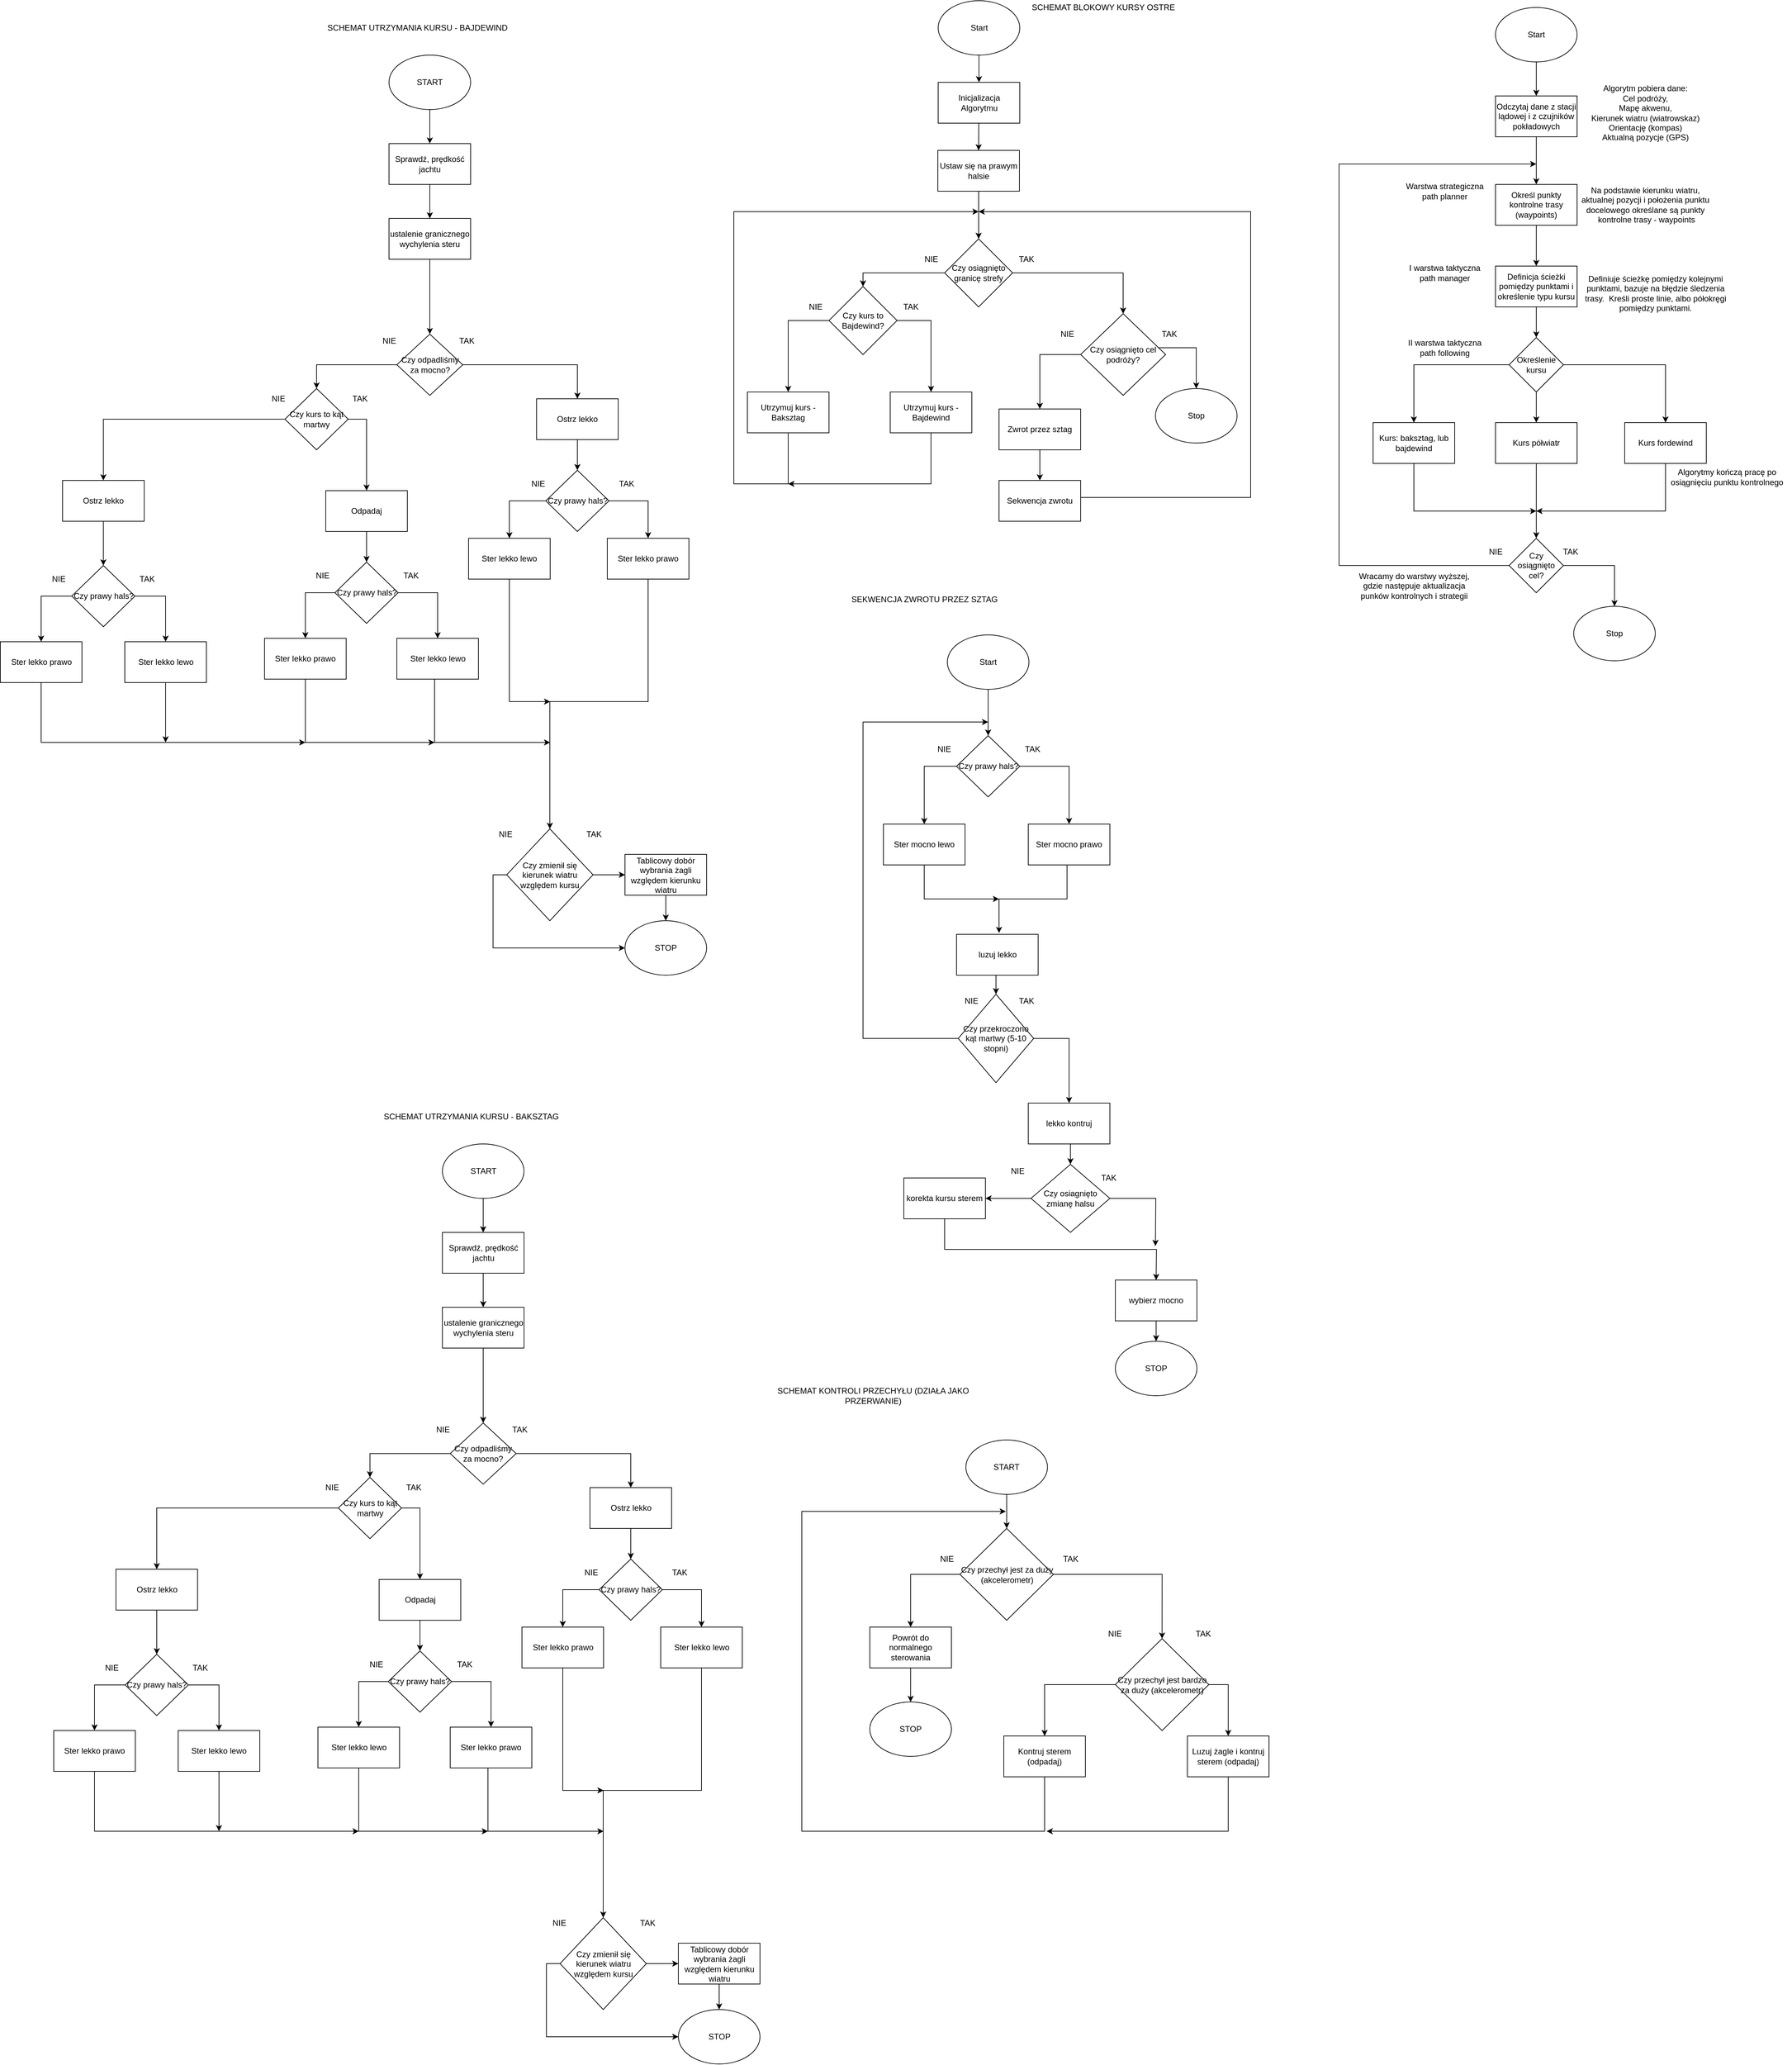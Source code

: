 <mxfile version="13.11.0" type="github"><diagram id="B8L6ErANZfpfqAn_SlCQ" name="Page-1"><mxGraphModel dx="3076" dy="735" grid="1" gridSize="10" guides="1" tooltips="1" connect="1" arrows="1" fold="1" page="1" pageScale="1" pageWidth="827" pageHeight="1169" math="0" shadow="0"><root><mxCell id="0"/><mxCell id="1" parent="0"/><mxCell id="C8829vcOfa7Yk4IqK_ma-1" style="edgeStyle=orthogonalEdgeStyle;rounded=0;orthogonalLoop=1;jettySize=auto;html=1;exitX=0.5;exitY=1;exitDx=0;exitDy=0;entryX=0.5;entryY=0;entryDx=0;entryDy=0;" edge="1" parent="1" source="C8829vcOfa7Yk4IqK_ma-2" target="C8829vcOfa7Yk4IqK_ma-5"><mxGeometry relative="1" as="geometry"><mxPoint x="320" y="130" as="targetPoint"/><Array as="points"><mxPoint x="400" y="140"/></Array></mxGeometry></mxCell><mxCell id="C8829vcOfa7Yk4IqK_ma-2" value="Inicjalizacja Algorytmu" style="rounded=0;whiteSpace=wrap;html=1;" vertex="1" parent="1"><mxGeometry x="340.5" y="130" width="120" height="60" as="geometry"/></mxCell><mxCell id="C8829vcOfa7Yk4IqK_ma-3" style="edgeStyle=orthogonalEdgeStyle;rounded=0;orthogonalLoop=1;jettySize=auto;html=1;exitX=0.5;exitY=1;exitDx=0;exitDy=0;entryX=0.5;entryY=0;entryDx=0;entryDy=0;" edge="1" parent="1" target="C8829vcOfa7Yk4IqK_ma-5"><mxGeometry relative="1" as="geometry"><mxPoint x="400" y="260" as="sourcePoint"/></mxGeometry></mxCell><mxCell id="C8829vcOfa7Yk4IqK_ma-4" style="edgeStyle=orthogonalEdgeStyle;rounded=0;orthogonalLoop=1;jettySize=auto;html=1;exitX=0.5;exitY=1;exitDx=0;exitDy=0;entryX=0.5;entryY=0;entryDx=0;entryDy=0;" edge="1" parent="1" source="C8829vcOfa7Yk4IqK_ma-5" target="C8829vcOfa7Yk4IqK_ma-11"><mxGeometry relative="1" as="geometry"><mxPoint x="400.0" y="350" as="targetPoint"/></mxGeometry></mxCell><mxCell id="C8829vcOfa7Yk4IqK_ma-5" value="&lt;div&gt;Ustaw się na prawym halsie&lt;/div&gt;" style="rounded=0;whiteSpace=wrap;html=1;" vertex="1" parent="1"><mxGeometry x="340" y="230" width="120" height="60" as="geometry"/></mxCell><mxCell id="C8829vcOfa7Yk4IqK_ma-6" value="&lt;div&gt;Stop&lt;/div&gt;" style="ellipse;whiteSpace=wrap;html=1;" vertex="1" parent="1"><mxGeometry x="660" y="580" width="120" height="80" as="geometry"/></mxCell><mxCell id="C8829vcOfa7Yk4IqK_ma-7" value="TAK" style="text;html=1;align=center;verticalAlign=middle;resizable=0;points=[];autosize=1;" vertex="1" parent="1"><mxGeometry x="660" y="490" width="40" height="20" as="geometry"/></mxCell><mxCell id="C8829vcOfa7Yk4IqK_ma-8" value="NIE" style="text;html=1;align=center;verticalAlign=middle;resizable=0;points=[];autosize=1;" vertex="1" parent="1"><mxGeometry x="140" y="450" width="40" height="20" as="geometry"/></mxCell><mxCell id="C8829vcOfa7Yk4IqK_ma-9" style="edgeStyle=orthogonalEdgeStyle;rounded=0;orthogonalLoop=1;jettySize=auto;html=1;entryX=0.5;entryY=0;entryDx=0;entryDy=0;" edge="1" parent="1" source="C8829vcOfa7Yk4IqK_ma-11" target="C8829vcOfa7Yk4IqK_ma-106"><mxGeometry relative="1" as="geometry"><Array as="points"><mxPoint x="612" y="410"/></Array></mxGeometry></mxCell><mxCell id="C8829vcOfa7Yk4IqK_ma-10" style="edgeStyle=orthogonalEdgeStyle;rounded=0;orthogonalLoop=1;jettySize=auto;html=1;entryX=0.5;entryY=0;entryDx=0;entryDy=0;" edge="1" parent="1" source="C8829vcOfa7Yk4IqK_ma-11" target="C8829vcOfa7Yk4IqK_ma-103"><mxGeometry relative="1" as="geometry"/></mxCell><mxCell id="C8829vcOfa7Yk4IqK_ma-11" value="Czy osiągnięto granicę strefy" style="rhombus;whiteSpace=wrap;html=1;" vertex="1" parent="1"><mxGeometry x="350" y="360" width="100" height="100" as="geometry"/></mxCell><mxCell id="C8829vcOfa7Yk4IqK_ma-12" style="edgeStyle=orthogonalEdgeStyle;rounded=0;orthogonalLoop=1;jettySize=auto;html=1;entryX=0.5;entryY=0;entryDx=0;entryDy=0;" edge="1" parent="1" source="C8829vcOfa7Yk4IqK_ma-13" target="C8829vcOfa7Yk4IqK_ma-17"><mxGeometry relative="1" as="geometry"/></mxCell><mxCell id="C8829vcOfa7Yk4IqK_ma-13" value="Zwrot przez sztag" style="rounded=0;whiteSpace=wrap;html=1;" vertex="1" parent="1"><mxGeometry x="430" y="610" width="120" height="60" as="geometry"/></mxCell><mxCell id="C8829vcOfa7Yk4IqK_ma-14" value="TAK" style="text;html=1;align=center;verticalAlign=middle;resizable=0;points=[];autosize=1;" vertex="1" parent="1"><mxGeometry x="450" y="380" width="40" height="20" as="geometry"/></mxCell><mxCell id="C8829vcOfa7Yk4IqK_ma-15" style="edgeStyle=orthogonalEdgeStyle;rounded=0;orthogonalLoop=1;jettySize=auto;html=1;exitX=0.5;exitY=1;exitDx=0;exitDy=0;" edge="1" parent="1"><mxGeometry relative="1" as="geometry"><mxPoint x="400" y="320" as="targetPoint"/><Array as="points"><mxPoint x="120" y="720"/><mxPoint x="40" y="720"/><mxPoint x="40" y="320"/></Array><mxPoint x="120" y="640" as="sourcePoint"/></mxGeometry></mxCell><mxCell id="C8829vcOfa7Yk4IqK_ma-16" style="edgeStyle=orthogonalEdgeStyle;rounded=0;orthogonalLoop=1;jettySize=auto;html=1;exitX=0.5;exitY=1;exitDx=0;exitDy=0;" edge="1" parent="1" source="C8829vcOfa7Yk4IqK_ma-17"><mxGeometry relative="1" as="geometry"><mxPoint x="400" y="320" as="targetPoint"/><Array as="points"><mxPoint x="440" y="740"/><mxPoint x="800" y="740"/><mxPoint x="800" y="320"/></Array></mxGeometry></mxCell><mxCell id="C8829vcOfa7Yk4IqK_ma-17" value="Sekwencja zwrotu" style="rounded=0;whiteSpace=wrap;html=1;" vertex="1" parent="1"><mxGeometry x="430" y="715" width="120" height="60" as="geometry"/></mxCell><mxCell id="C8829vcOfa7Yk4IqK_ma-18" value="Utrzymuj kurs - Baksztag" style="rounded=0;whiteSpace=wrap;html=1;" vertex="1" parent="1"><mxGeometry x="60" y="585" width="120" height="60" as="geometry"/></mxCell><mxCell id="C8829vcOfa7Yk4IqK_ma-19" value="SCHEMAT BLOKOWY KURSY OSTRE" style="text;html=1;align=center;verticalAlign=middle;resizable=0;points=[];autosize=1;" vertex="1" parent="1"><mxGeometry x="473" y="10" width="220" height="20" as="geometry"/></mxCell><mxCell id="C8829vcOfa7Yk4IqK_ma-20" value="SEKWENCJA ZWROTU PRZEZ SZTAG" style="text;html=1;align=center;verticalAlign=middle;resizable=0;points=[];autosize=1;" vertex="1" parent="1"><mxGeometry x="205" y="880" width="230" height="20" as="geometry"/></mxCell><mxCell id="C8829vcOfa7Yk4IqK_ma-21" style="edgeStyle=orthogonalEdgeStyle;rounded=0;orthogonalLoop=1;jettySize=auto;html=1;exitX=0.5;exitY=1;exitDx=0;exitDy=0;entryX=0.5;entryY=0;entryDx=0;entryDy=0;" edge="1" parent="1" source="C8829vcOfa7Yk4IqK_ma-22" target="C8829vcOfa7Yk4IqK_ma-33"><mxGeometry relative="1" as="geometry"/></mxCell><mxCell id="C8829vcOfa7Yk4IqK_ma-22" value="Start" style="ellipse;whiteSpace=wrap;html=1;" vertex="1" parent="1"><mxGeometry x="354" y="942" width="120" height="80" as="geometry"/></mxCell><mxCell id="C8829vcOfa7Yk4IqK_ma-23" value="SCHEMAT UTRZYMANIA KURSU - BAJDEWIND" style="text;html=1;strokeColor=none;fillColor=none;align=center;verticalAlign=middle;whiteSpace=wrap;rounded=0;" vertex="1" parent="1"><mxGeometry x="-580" y="30" width="310" height="40" as="geometry"/></mxCell><mxCell id="C8829vcOfa7Yk4IqK_ma-24" style="edgeStyle=orthogonalEdgeStyle;rounded=0;orthogonalLoop=1;jettySize=auto;html=1;exitX=0.5;exitY=1;exitDx=0;exitDy=0;entryX=0.5;entryY=0;entryDx=0;entryDy=0;" edge="1" parent="1" source="C8829vcOfa7Yk4IqK_ma-25" target="C8829vcOfa7Yk4IqK_ma-27"><mxGeometry relative="1" as="geometry"/></mxCell><mxCell id="C8829vcOfa7Yk4IqK_ma-25" value="START" style="ellipse;whiteSpace=wrap;html=1;" vertex="1" parent="1"><mxGeometry x="-467" y="90" width="120" height="80" as="geometry"/></mxCell><mxCell id="C8829vcOfa7Yk4IqK_ma-26" style="edgeStyle=orthogonalEdgeStyle;rounded=0;orthogonalLoop=1;jettySize=auto;html=1;exitX=0.5;exitY=1;exitDx=0;exitDy=0;" edge="1" parent="1" source="C8829vcOfa7Yk4IqK_ma-27" target="C8829vcOfa7Yk4IqK_ma-29"><mxGeometry relative="1" as="geometry"/></mxCell><mxCell id="C8829vcOfa7Yk4IqK_ma-27" value="Sprawdź, prędkość jachtu" style="rounded=0;whiteSpace=wrap;html=1;" vertex="1" parent="1"><mxGeometry x="-467" y="220" width="120" height="60" as="geometry"/></mxCell><mxCell id="C8829vcOfa7Yk4IqK_ma-28" style="edgeStyle=orthogonalEdgeStyle;rounded=0;orthogonalLoop=1;jettySize=auto;html=1;exitX=0.5;exitY=1;exitDx=0;exitDy=0;entryX=0.5;entryY=0;entryDx=0;entryDy=0;" edge="1" parent="1" source="C8829vcOfa7Yk4IqK_ma-29" target="C8829vcOfa7Yk4IqK_ma-61"><mxGeometry relative="1" as="geometry"/></mxCell><mxCell id="C8829vcOfa7Yk4IqK_ma-29" value="ustalenie granicznego wychylenia steru" style="rounded=0;whiteSpace=wrap;html=1;" vertex="1" parent="1"><mxGeometry x="-467" y="330" width="120" height="60" as="geometry"/></mxCell><mxCell id="C8829vcOfa7Yk4IqK_ma-30" value="NIE" style="text;html=1;align=center;verticalAlign=middle;resizable=0;points=[];autosize=1;" vertex="1" parent="1"><mxGeometry x="510" y="490" width="40" height="20" as="geometry"/></mxCell><mxCell id="C8829vcOfa7Yk4IqK_ma-31" style="edgeStyle=orthogonalEdgeStyle;rounded=0;orthogonalLoop=1;jettySize=auto;html=1;" edge="1" parent="1" source="C8829vcOfa7Yk4IqK_ma-33" target="C8829vcOfa7Yk4IqK_ma-37"><mxGeometry relative="1" as="geometry"/></mxCell><mxCell id="C8829vcOfa7Yk4IqK_ma-32" style="edgeStyle=orthogonalEdgeStyle;rounded=0;orthogonalLoop=1;jettySize=auto;html=1;exitX=0;exitY=0.5;exitDx=0;exitDy=0;" edge="1" parent="1" source="C8829vcOfa7Yk4IqK_ma-33" target="C8829vcOfa7Yk4IqK_ma-39"><mxGeometry relative="1" as="geometry"/></mxCell><mxCell id="C8829vcOfa7Yk4IqK_ma-33" value="Czy prawy hals?" style="rhombus;whiteSpace=wrap;html=1;" vertex="1" parent="1"><mxGeometry x="367.5" y="1090" width="93" height="90" as="geometry"/></mxCell><mxCell id="C8829vcOfa7Yk4IqK_ma-34" value="TAK" style="text;html=1;align=center;verticalAlign=middle;resizable=0;points=[];autosize=1;" vertex="1" parent="1"><mxGeometry x="459" y="1100" width="40" height="20" as="geometry"/></mxCell><mxCell id="C8829vcOfa7Yk4IqK_ma-35" value="NIE" style="text;html=1;align=center;verticalAlign=middle;resizable=0;points=[];autosize=1;" vertex="1" parent="1"><mxGeometry x="329" y="1100" width="40" height="20" as="geometry"/></mxCell><mxCell id="C8829vcOfa7Yk4IqK_ma-256" style="edgeStyle=orthogonalEdgeStyle;rounded=0;orthogonalLoop=1;jettySize=auto;html=1;" edge="1" parent="1" source="C8829vcOfa7Yk4IqK_ma-37"><mxGeometry relative="1" as="geometry"><mxPoint x="430" y="1380" as="targetPoint"/><Array as="points"><mxPoint x="530" y="1330"/><mxPoint x="430" y="1330"/></Array></mxGeometry></mxCell><mxCell id="C8829vcOfa7Yk4IqK_ma-37" value="Ster mocno prawo" style="rounded=0;whiteSpace=wrap;html=1;" vertex="1" parent="1"><mxGeometry x="473" y="1220" width="120" height="60" as="geometry"/></mxCell><mxCell id="C8829vcOfa7Yk4IqK_ma-257" style="edgeStyle=orthogonalEdgeStyle;rounded=0;orthogonalLoop=1;jettySize=auto;html=1;exitX=0.5;exitY=1;exitDx=0;exitDy=0;" edge="1" parent="1" source="C8829vcOfa7Yk4IqK_ma-39"><mxGeometry relative="1" as="geometry"><mxPoint x="430" y="1330" as="targetPoint"/><Array as="points"><mxPoint x="320" y="1330"/></Array></mxGeometry></mxCell><mxCell id="C8829vcOfa7Yk4IqK_ma-39" value="Ster mocno lewo" style="rounded=0;whiteSpace=wrap;html=1;" vertex="1" parent="1"><mxGeometry x="260" y="1220" width="120" height="60" as="geometry"/></mxCell><mxCell id="C8829vcOfa7Yk4IqK_ma-40" style="edgeStyle=orthogonalEdgeStyle;rounded=0;orthogonalLoop=1;jettySize=auto;html=1;exitX=1;exitY=0.5;exitDx=0;exitDy=0;entryX=0.5;entryY=0;entryDx=0;entryDy=0;" edge="1" parent="1" source="C8829vcOfa7Yk4IqK_ma-42" target="C8829vcOfa7Yk4IqK_ma-44"><mxGeometry relative="1" as="geometry"/></mxCell><mxCell id="C8829vcOfa7Yk4IqK_ma-41" style="edgeStyle=orthogonalEdgeStyle;rounded=0;orthogonalLoop=1;jettySize=auto;html=1;exitX=0;exitY=0.5;exitDx=0;exitDy=0;" edge="1" parent="1" source="C8829vcOfa7Yk4IqK_ma-42"><mxGeometry relative="1" as="geometry"><Array as="points"><mxPoint x="230" y="1535"/><mxPoint x="230" y="1070"/></Array><mxPoint x="414" y="1070" as="targetPoint"/></mxGeometry></mxCell><mxCell id="C8829vcOfa7Yk4IqK_ma-42" value="Czy przekroczono kąt martwy (5-10 stopni)" style="rhombus;whiteSpace=wrap;html=1;" vertex="1" parent="1"><mxGeometry x="370" y="1470" width="111" height="130" as="geometry"/></mxCell><mxCell id="C8829vcOfa7Yk4IqK_ma-43" style="edgeStyle=orthogonalEdgeStyle;rounded=0;orthogonalLoop=1;jettySize=auto;html=1;exitX=0.5;exitY=1;exitDx=0;exitDy=0;entryX=0.5;entryY=0;entryDx=0;entryDy=0;" edge="1" parent="1" source="C8829vcOfa7Yk4IqK_ma-44" target="C8829vcOfa7Yk4IqK_ma-49"><mxGeometry relative="1" as="geometry"/></mxCell><mxCell id="C8829vcOfa7Yk4IqK_ma-44" value="lekko kontruj " style="rounded=0;whiteSpace=wrap;html=1;" vertex="1" parent="1"><mxGeometry x="473" y="1630" width="120" height="60" as="geometry"/></mxCell><mxCell id="C8829vcOfa7Yk4IqK_ma-45" value="TAK" style="text;html=1;align=center;verticalAlign=middle;resizable=0;points=[];autosize=1;" vertex="1" parent="1"><mxGeometry x="450" y="1470" width="40" height="20" as="geometry"/></mxCell><mxCell id="C8829vcOfa7Yk4IqK_ma-46" value="NIE" style="text;html=1;align=center;verticalAlign=middle;resizable=0;points=[];autosize=1;" vertex="1" parent="1"><mxGeometry x="368.5" y="1470" width="40" height="20" as="geometry"/></mxCell><mxCell id="C8829vcOfa7Yk4IqK_ma-47" value="STOP" style="ellipse;whiteSpace=wrap;html=1;" vertex="1" parent="1"><mxGeometry x="601" y="1980" width="120" height="80" as="geometry"/></mxCell><mxCell id="C8829vcOfa7Yk4IqK_ma-48" style="edgeStyle=orthogonalEdgeStyle;rounded=0;orthogonalLoop=1;jettySize=auto;html=1;exitX=0;exitY=0.5;exitDx=0;exitDy=0;" edge="1" parent="1" source="C8829vcOfa7Yk4IqK_ma-49" target="C8829vcOfa7Yk4IqK_ma-53"><mxGeometry relative="1" as="geometry"/></mxCell><mxCell id="C8829vcOfa7Yk4IqK_ma-258" style="edgeStyle=orthogonalEdgeStyle;rounded=0;orthogonalLoop=1;jettySize=auto;html=1;exitX=1;exitY=0.5;exitDx=0;exitDy=0;" edge="1" parent="1" source="C8829vcOfa7Yk4IqK_ma-49"><mxGeometry relative="1" as="geometry"><mxPoint x="660" y="1840" as="targetPoint"/></mxGeometry></mxCell><mxCell id="C8829vcOfa7Yk4IqK_ma-49" value="Czy osiagnięto zmianę halsu" style="rhombus;whiteSpace=wrap;html=1;" vertex="1" parent="1"><mxGeometry x="477" y="1720" width="116" height="100" as="geometry"/></mxCell><mxCell id="C8829vcOfa7Yk4IqK_ma-50" value="TAK" style="text;html=1;align=center;verticalAlign=middle;resizable=0;points=[];autosize=1;" vertex="1" parent="1"><mxGeometry x="571" y="1730" width="40" height="20" as="geometry"/></mxCell><mxCell id="C8829vcOfa7Yk4IqK_ma-51" value="NIE" style="text;html=1;align=center;verticalAlign=middle;resizable=0;points=[];autosize=1;" vertex="1" parent="1"><mxGeometry x="437" y="1720" width="40" height="20" as="geometry"/></mxCell><mxCell id="C8829vcOfa7Yk4IqK_ma-52" style="edgeStyle=orthogonalEdgeStyle;rounded=0;orthogonalLoop=1;jettySize=auto;html=1;exitX=0.5;exitY=1;exitDx=0;exitDy=0;" edge="1" parent="1" source="C8829vcOfa7Yk4IqK_ma-53"><mxGeometry relative="1" as="geometry"><mxPoint x="661" y="1890" as="targetPoint"/></mxGeometry></mxCell><mxCell id="C8829vcOfa7Yk4IqK_ma-53" value="korekta kursu sterem" style="rounded=0;whiteSpace=wrap;html=1;" vertex="1" parent="1"><mxGeometry x="290" y="1740" width="120" height="60" as="geometry"/></mxCell><mxCell id="C8829vcOfa7Yk4IqK_ma-54" style="edgeStyle=orthogonalEdgeStyle;rounded=0;orthogonalLoop=1;jettySize=auto;html=1;exitX=0.5;exitY=1;exitDx=0;exitDy=0;" edge="1" parent="1" source="C8829vcOfa7Yk4IqK_ma-55" target="C8829vcOfa7Yk4IqK_ma-47"><mxGeometry relative="1" as="geometry"/></mxCell><mxCell id="C8829vcOfa7Yk4IqK_ma-55" value="wybierz mocno" style="rounded=0;whiteSpace=wrap;html=1;" vertex="1" parent="1"><mxGeometry x="601" y="1890" width="120" height="60" as="geometry"/></mxCell><mxCell id="C8829vcOfa7Yk4IqK_ma-57" style="edgeStyle=orthogonalEdgeStyle;rounded=0;orthogonalLoop=1;jettySize=auto;html=1;exitX=0.5;exitY=1;exitDx=0;exitDy=0;entryX=0.5;entryY=0;entryDx=0;entryDy=0;" edge="1" parent="1" source="C8829vcOfa7Yk4IqK_ma-58" target="C8829vcOfa7Yk4IqK_ma-42"><mxGeometry relative="1" as="geometry"/></mxCell><mxCell id="C8829vcOfa7Yk4IqK_ma-58" value="luzuj lekko" style="rounded=0;whiteSpace=wrap;html=1;" vertex="1" parent="1"><mxGeometry x="367.5" y="1382" width="120" height="60" as="geometry"/></mxCell><mxCell id="C8829vcOfa7Yk4IqK_ma-59" style="edgeStyle=orthogonalEdgeStyle;rounded=0;orthogonalLoop=1;jettySize=auto;html=1;exitX=0;exitY=0.5;exitDx=0;exitDy=0;entryX=0.5;entryY=0;entryDx=0;entryDy=0;" edge="1" parent="1" source="C8829vcOfa7Yk4IqK_ma-61" target="C8829vcOfa7Yk4IqK_ma-68"><mxGeometry relative="1" as="geometry"/></mxCell><mxCell id="C8829vcOfa7Yk4IqK_ma-60" style="edgeStyle=orthogonalEdgeStyle;rounded=0;orthogonalLoop=1;jettySize=auto;html=1;exitX=1;exitY=0.5;exitDx=0;exitDy=0;entryX=0.5;entryY=0;entryDx=0;entryDy=0;" edge="1" parent="1" source="C8829vcOfa7Yk4IqK_ma-61" target="C8829vcOfa7Yk4IqK_ma-71"><mxGeometry relative="1" as="geometry"/></mxCell><mxCell id="C8829vcOfa7Yk4IqK_ma-61" value="Czy odpadliśmy za mocno?" style="rhombus;whiteSpace=wrap;html=1;" vertex="1" parent="1"><mxGeometry x="-455.5" y="500" width="97" height="90" as="geometry"/></mxCell><mxCell id="C8829vcOfa7Yk4IqK_ma-62" value="" style="edgeStyle=orthogonalEdgeStyle;rounded=0;orthogonalLoop=1;jettySize=auto;html=1;entryX=0.5;entryY=0;entryDx=0;entryDy=0;" edge="1" parent="1" source="C8829vcOfa7Yk4IqK_ma-63" target="C8829vcOfa7Yk4IqK_ma-113"><mxGeometry relative="1" as="geometry"/></mxCell><mxCell id="C8829vcOfa7Yk4IqK_ma-63" value="Ostrz lekko" style="rounded=0;whiteSpace=wrap;html=1;" vertex="1" parent="1"><mxGeometry x="-947" y="715" width="120" height="60" as="geometry"/></mxCell><mxCell id="C8829vcOfa7Yk4IqK_ma-64" value="TAK" style="text;html=1;align=center;verticalAlign=middle;resizable=0;points=[];autosize=1;" vertex="1" parent="1"><mxGeometry x="-373.5" y="500" width="40" height="20" as="geometry"/></mxCell><mxCell id="C8829vcOfa7Yk4IqK_ma-65" value="NIE" style="text;html=1;align=center;verticalAlign=middle;resizable=0;points=[];autosize=1;" vertex="1" parent="1"><mxGeometry x="-487" y="500" width="40" height="20" as="geometry"/></mxCell><mxCell id="C8829vcOfa7Yk4IqK_ma-66" style="edgeStyle=orthogonalEdgeStyle;rounded=0;orthogonalLoop=1;jettySize=auto;html=1;exitX=0;exitY=0.5;exitDx=0;exitDy=0;" edge="1" parent="1" source="C8829vcOfa7Yk4IqK_ma-68" target="C8829vcOfa7Yk4IqK_ma-63"><mxGeometry relative="1" as="geometry"/></mxCell><mxCell id="C8829vcOfa7Yk4IqK_ma-67" style="edgeStyle=orthogonalEdgeStyle;rounded=0;orthogonalLoop=1;jettySize=auto;html=1;exitX=1;exitY=0.5;exitDx=0;exitDy=0;entryX=0.5;entryY=0;entryDx=0;entryDy=0;" edge="1" parent="1" source="C8829vcOfa7Yk4IqK_ma-68" target="C8829vcOfa7Yk4IqK_ma-89"><mxGeometry relative="1" as="geometry"/></mxCell><mxCell id="C8829vcOfa7Yk4IqK_ma-68" value="Czy kurs to kąt martwy" style="rhombus;whiteSpace=wrap;html=1;" vertex="1" parent="1"><mxGeometry x="-620" y="580" width="93" height="90" as="geometry"/></mxCell><mxCell id="C8829vcOfa7Yk4IqK_ma-69" value="NIE" style="text;html=1;align=center;verticalAlign=middle;resizable=0;points=[];autosize=1;" vertex="1" parent="1"><mxGeometry x="-650" y="585" width="40" height="20" as="geometry"/></mxCell><mxCell id="C8829vcOfa7Yk4IqK_ma-70" style="edgeStyle=orthogonalEdgeStyle;rounded=0;orthogonalLoop=1;jettySize=auto;html=1;exitX=0.5;exitY=1;exitDx=0;exitDy=0;" edge="1" parent="1" source="C8829vcOfa7Yk4IqK_ma-71" target="C8829vcOfa7Yk4IqK_ma-76"><mxGeometry relative="1" as="geometry"/></mxCell><mxCell id="C8829vcOfa7Yk4IqK_ma-71" value="Ostrz lekko" style="rounded=0;whiteSpace=wrap;html=1;" vertex="1" parent="1"><mxGeometry x="-250" y="595" width="120" height="60" as="geometry"/></mxCell><mxCell id="C8829vcOfa7Yk4IqK_ma-72" style="edgeStyle=orthogonalEdgeStyle;rounded=0;orthogonalLoop=1;jettySize=auto;html=1;exitX=0.5;exitY=1;exitDx=0;exitDy=0;entryX=0.5;entryY=0;entryDx=0;entryDy=0;" edge="1" parent="1" source="C8829vcOfa7Yk4IqK_ma-73" target="C8829vcOfa7Yk4IqK_ma-83"><mxGeometry relative="1" as="geometry"><mxPoint x="-229" y="1180" as="targetPoint"/><Array as="points"><mxPoint x="-86" y="1040"/><mxPoint x="-230" y="1040"/></Array></mxGeometry></mxCell><mxCell id="C8829vcOfa7Yk4IqK_ma-73" value="Ster lekko prawo" style="rounded=0;whiteSpace=wrap;html=1;" vertex="1" parent="1"><mxGeometry x="-146" y="800" width="120" height="60" as="geometry"/></mxCell><mxCell id="C8829vcOfa7Yk4IqK_ma-74" style="edgeStyle=orthogonalEdgeStyle;rounded=0;orthogonalLoop=1;jettySize=auto;html=1;exitX=0;exitY=0.5;exitDx=0;exitDy=0;entryX=0.5;entryY=0;entryDx=0;entryDy=0;" edge="1" parent="1" source="C8829vcOfa7Yk4IqK_ma-76" target="C8829vcOfa7Yk4IqK_ma-80"><mxGeometry relative="1" as="geometry"/></mxCell><mxCell id="C8829vcOfa7Yk4IqK_ma-75" style="edgeStyle=orthogonalEdgeStyle;rounded=0;orthogonalLoop=1;jettySize=auto;html=1;exitX=1;exitY=0.5;exitDx=0;exitDy=0;" edge="1" parent="1" source="C8829vcOfa7Yk4IqK_ma-76" target="C8829vcOfa7Yk4IqK_ma-73"><mxGeometry relative="1" as="geometry"/></mxCell><mxCell id="C8829vcOfa7Yk4IqK_ma-76" value="Czy prawy hals?" style="rhombus;whiteSpace=wrap;html=1;" vertex="1" parent="1"><mxGeometry x="-236.5" y="700" width="93" height="90" as="geometry"/></mxCell><mxCell id="C8829vcOfa7Yk4IqK_ma-77" value="TAK" style="text;html=1;align=center;verticalAlign=middle;resizable=0;points=[];autosize=1;" vertex="1" parent="1"><mxGeometry x="-138.5" y="710" width="40" height="20" as="geometry"/></mxCell><mxCell id="C8829vcOfa7Yk4IqK_ma-78" value="NIE" style="text;html=1;align=center;verticalAlign=middle;resizable=0;points=[];autosize=1;" vertex="1" parent="1"><mxGeometry x="-268.5" y="710" width="40" height="20" as="geometry"/></mxCell><mxCell id="C8829vcOfa7Yk4IqK_ma-79" style="edgeStyle=orthogonalEdgeStyle;rounded=0;orthogonalLoop=1;jettySize=auto;html=1;" edge="1" parent="1" source="C8829vcOfa7Yk4IqK_ma-80"><mxGeometry relative="1" as="geometry"><mxPoint x="-230" y="1040" as="targetPoint"/><Array as="points"><mxPoint x="-290" y="1040"/></Array></mxGeometry></mxCell><mxCell id="C8829vcOfa7Yk4IqK_ma-80" value="Ster lekko lewo" style="rounded=0;whiteSpace=wrap;html=1;" vertex="1" parent="1"><mxGeometry x="-350" y="800" width="120" height="60" as="geometry"/></mxCell><mxCell id="C8829vcOfa7Yk4IqK_ma-81" style="edgeStyle=orthogonalEdgeStyle;rounded=0;orthogonalLoop=1;jettySize=auto;html=1;exitX=1;exitY=0.5;exitDx=0;exitDy=0;" edge="1" parent="1" source="C8829vcOfa7Yk4IqK_ma-83" target="C8829vcOfa7Yk4IqK_ma-87"><mxGeometry relative="1" as="geometry"/></mxCell><mxCell id="C8829vcOfa7Yk4IqK_ma-82" style="edgeStyle=orthogonalEdgeStyle;rounded=0;orthogonalLoop=1;jettySize=auto;html=1;exitX=0;exitY=0.5;exitDx=0;exitDy=0;" edge="1" parent="1" source="C8829vcOfa7Yk4IqK_ma-83" target="C8829vcOfa7Yk4IqK_ma-99"><mxGeometry relative="1" as="geometry"/></mxCell><mxCell id="C8829vcOfa7Yk4IqK_ma-83" value="Czy zmienił się kierunek wiatru względem kursu" style="rhombus;whiteSpace=wrap;html=1;" vertex="1" parent="1"><mxGeometry x="-294" y="1227" width="127" height="135" as="geometry"/></mxCell><mxCell id="C8829vcOfa7Yk4IqK_ma-84" value="TAK" style="text;html=1;align=center;verticalAlign=middle;resizable=0;points=[];autosize=1;" vertex="1" parent="1"><mxGeometry x="-186" y="1225" width="40" height="20" as="geometry"/></mxCell><mxCell id="C8829vcOfa7Yk4IqK_ma-85" value="NIE" style="text;html=1;align=center;verticalAlign=middle;resizable=0;points=[];autosize=1;" vertex="1" parent="1"><mxGeometry x="-316" y="1225" width="40" height="20" as="geometry"/></mxCell><mxCell id="C8829vcOfa7Yk4IqK_ma-86" style="edgeStyle=orthogonalEdgeStyle;rounded=0;orthogonalLoop=1;jettySize=auto;html=1;exitX=0.5;exitY=1;exitDx=0;exitDy=0;" edge="1" parent="1" source="C8829vcOfa7Yk4IqK_ma-87" target="C8829vcOfa7Yk4IqK_ma-99"><mxGeometry relative="1" as="geometry"/></mxCell><mxCell id="C8829vcOfa7Yk4IqK_ma-87" value="Tablicowy dobór wybrania żagli względem kierunku wiatru" style="rounded=0;whiteSpace=wrap;html=1;" vertex="1" parent="1"><mxGeometry x="-120" y="1264.5" width="120" height="60" as="geometry"/></mxCell><mxCell id="C8829vcOfa7Yk4IqK_ma-88" style="edgeStyle=orthogonalEdgeStyle;rounded=0;orthogonalLoop=1;jettySize=auto;html=1;exitX=0.5;exitY=1;exitDx=0;exitDy=0;" edge="1" parent="1" source="C8829vcOfa7Yk4IqK_ma-89" target="C8829vcOfa7Yk4IqK_ma-92"><mxGeometry relative="1" as="geometry"/></mxCell><mxCell id="C8829vcOfa7Yk4IqK_ma-89" value="Odpadaj" style="rounded=0;whiteSpace=wrap;html=1;" vertex="1" parent="1"><mxGeometry x="-560" y="730" width="120" height="60" as="geometry"/></mxCell><mxCell id="C8829vcOfa7Yk4IqK_ma-90" style="edgeStyle=orthogonalEdgeStyle;rounded=0;orthogonalLoop=1;jettySize=auto;html=1;exitX=0;exitY=0.5;exitDx=0;exitDy=0;entryX=0.5;entryY=0;entryDx=0;entryDy=0;" edge="1" parent="1" source="C8829vcOfa7Yk4IqK_ma-92" target="C8829vcOfa7Yk4IqK_ma-98"><mxGeometry relative="1" as="geometry"/></mxCell><mxCell id="C8829vcOfa7Yk4IqK_ma-91" style="edgeStyle=orthogonalEdgeStyle;rounded=0;orthogonalLoop=1;jettySize=auto;html=1;exitX=1;exitY=0.5;exitDx=0;exitDy=0;entryX=0.5;entryY=0;entryDx=0;entryDy=0;" edge="1" parent="1" source="C8829vcOfa7Yk4IqK_ma-92" target="C8829vcOfa7Yk4IqK_ma-96"><mxGeometry relative="1" as="geometry"/></mxCell><mxCell id="C8829vcOfa7Yk4IqK_ma-92" value="Czy prawy hals?" style="rhombus;whiteSpace=wrap;html=1;" vertex="1" parent="1"><mxGeometry x="-546.5" y="835" width="93" height="90" as="geometry"/></mxCell><mxCell id="C8829vcOfa7Yk4IqK_ma-93" value="TAK" style="text;html=1;align=center;verticalAlign=middle;resizable=0;points=[];autosize=1;" vertex="1" parent="1"><mxGeometry x="-455" y="845" width="40" height="20" as="geometry"/></mxCell><mxCell id="C8829vcOfa7Yk4IqK_ma-94" value="NIE" style="text;html=1;align=center;verticalAlign=middle;resizable=0;points=[];autosize=1;" vertex="1" parent="1"><mxGeometry x="-585" y="845" width="40" height="20" as="geometry"/></mxCell><mxCell id="C8829vcOfa7Yk4IqK_ma-95" style="edgeStyle=orthogonalEdgeStyle;rounded=0;orthogonalLoop=1;jettySize=auto;html=1;" edge="1" parent="1" source="C8829vcOfa7Yk4IqK_ma-96"><mxGeometry relative="1" as="geometry"><mxPoint x="-230" y="1100" as="targetPoint"/><Array as="points"><mxPoint x="-400" y="1100"/><mxPoint x="-230" y="1100"/></Array></mxGeometry></mxCell><mxCell id="C8829vcOfa7Yk4IqK_ma-96" value="Ster lekko lewo" style="rounded=0;whiteSpace=wrap;html=1;" vertex="1" parent="1"><mxGeometry x="-455.5" y="947" width="120" height="60" as="geometry"/></mxCell><mxCell id="C8829vcOfa7Yk4IqK_ma-97" style="edgeStyle=orthogonalEdgeStyle;rounded=0;orthogonalLoop=1;jettySize=auto;html=1;" edge="1" parent="1" source="C8829vcOfa7Yk4IqK_ma-98"><mxGeometry relative="1" as="geometry"><mxPoint x="-400" y="1100" as="targetPoint"/><Array as="points"><mxPoint x="-590" y="1100"/></Array></mxGeometry></mxCell><mxCell id="C8829vcOfa7Yk4IqK_ma-98" value="Ster lekko prawo" style="rounded=0;whiteSpace=wrap;html=1;" vertex="1" parent="1"><mxGeometry x="-650" y="947" width="120" height="60" as="geometry"/></mxCell><mxCell id="C8829vcOfa7Yk4IqK_ma-99" value="STOP" style="ellipse;whiteSpace=wrap;html=1;" vertex="1" parent="1"><mxGeometry x="-120" y="1362" width="120" height="80" as="geometry"/></mxCell><mxCell id="C8829vcOfa7Yk4IqK_ma-100" value="TAK" style="text;html=1;align=center;verticalAlign=middle;resizable=0;points=[];autosize=1;" vertex="1" parent="1"><mxGeometry x="-530" y="585" width="40" height="20" as="geometry"/></mxCell><mxCell id="C8829vcOfa7Yk4IqK_ma-101" style="edgeStyle=orthogonalEdgeStyle;rounded=0;orthogonalLoop=1;jettySize=auto;html=1;entryX=0.5;entryY=0;entryDx=0;entryDy=0;" edge="1" parent="1" source="C8829vcOfa7Yk4IqK_ma-103" target="C8829vcOfa7Yk4IqK_ma-18"><mxGeometry relative="1" as="geometry"><mxPoint x="120" y="580" as="targetPoint"/><Array as="points"><mxPoint x="120" y="480"/></Array></mxGeometry></mxCell><mxCell id="C8829vcOfa7Yk4IqK_ma-102" style="edgeStyle=orthogonalEdgeStyle;rounded=0;orthogonalLoop=1;jettySize=auto;html=1;entryX=0.5;entryY=0;entryDx=0;entryDy=0;" edge="1" parent="1" source="C8829vcOfa7Yk4IqK_ma-103" target="C8829vcOfa7Yk4IqK_ma-108"><mxGeometry relative="1" as="geometry"><Array as="points"><mxPoint x="330" y="480"/></Array></mxGeometry></mxCell><mxCell id="C8829vcOfa7Yk4IqK_ma-103" value="Czy kurs to Bajdewind?" style="rhombus;whiteSpace=wrap;html=1;" vertex="1" parent="1"><mxGeometry x="180" y="430" width="100" height="100" as="geometry"/></mxCell><mxCell id="C8829vcOfa7Yk4IqK_ma-104" style="edgeStyle=orthogonalEdgeStyle;rounded=0;orthogonalLoop=1;jettySize=auto;html=1;entryX=0.5;entryY=0;entryDx=0;entryDy=0;" edge="1" parent="1" source="C8829vcOfa7Yk4IqK_ma-106" target="C8829vcOfa7Yk4IqK_ma-6"><mxGeometry relative="1" as="geometry"><Array as="points"><mxPoint x="720" y="520"/></Array></mxGeometry></mxCell><mxCell id="C8829vcOfa7Yk4IqK_ma-105" style="edgeStyle=orthogonalEdgeStyle;rounded=0;orthogonalLoop=1;jettySize=auto;html=1;entryX=0.5;entryY=0;entryDx=0;entryDy=0;" edge="1" parent="1" source="C8829vcOfa7Yk4IqK_ma-106" target="C8829vcOfa7Yk4IqK_ma-13"><mxGeometry relative="1" as="geometry"><Array as="points"><mxPoint x="490" y="530"/></Array></mxGeometry></mxCell><mxCell id="C8829vcOfa7Yk4IqK_ma-106" value="Czy osiągnięto cel podróży?" style="rhombus;whiteSpace=wrap;html=1;" vertex="1" parent="1"><mxGeometry x="550" y="470" width="125" height="120" as="geometry"/></mxCell><mxCell id="C8829vcOfa7Yk4IqK_ma-107" style="edgeStyle=orthogonalEdgeStyle;rounded=0;orthogonalLoop=1;jettySize=auto;html=1;" edge="1" parent="1" source="C8829vcOfa7Yk4IqK_ma-108"><mxGeometry relative="1" as="geometry"><mxPoint x="120" y="720" as="targetPoint"/><Array as="points"><mxPoint x="330" y="720"/></Array></mxGeometry></mxCell><mxCell id="C8829vcOfa7Yk4IqK_ma-108" value="Utrzymuj kurs - Bajdewind" style="rounded=0;whiteSpace=wrap;html=1;" vertex="1" parent="1"><mxGeometry x="270" y="585" width="120" height="60" as="geometry"/></mxCell><mxCell id="C8829vcOfa7Yk4IqK_ma-109" value="TAK" style="text;html=1;align=center;verticalAlign=middle;resizable=0;points=[];autosize=1;" vertex="1" parent="1"><mxGeometry x="280" y="450" width="40" height="20" as="geometry"/></mxCell><mxCell id="C8829vcOfa7Yk4IqK_ma-110" value="NIE" style="text;html=1;align=center;verticalAlign=middle;resizable=0;points=[];autosize=1;" vertex="1" parent="1"><mxGeometry x="310" y="380" width="40" height="20" as="geometry"/></mxCell><mxCell id="C8829vcOfa7Yk4IqK_ma-111" style="edgeStyle=orthogonalEdgeStyle;rounded=0;orthogonalLoop=1;jettySize=auto;html=1;exitX=0;exitY=0.5;exitDx=0;exitDy=0;entryX=0.5;entryY=0;entryDx=0;entryDy=0;" edge="1" parent="1" source="C8829vcOfa7Yk4IqK_ma-113" target="C8829vcOfa7Yk4IqK_ma-119"><mxGeometry relative="1" as="geometry"/></mxCell><mxCell id="C8829vcOfa7Yk4IqK_ma-112" style="edgeStyle=orthogonalEdgeStyle;rounded=0;orthogonalLoop=1;jettySize=auto;html=1;exitX=1;exitY=0.5;exitDx=0;exitDy=0;entryX=0.5;entryY=0;entryDx=0;entryDy=0;" edge="1" parent="1" source="C8829vcOfa7Yk4IqK_ma-113" target="C8829vcOfa7Yk4IqK_ma-117"><mxGeometry relative="1" as="geometry"/></mxCell><mxCell id="C8829vcOfa7Yk4IqK_ma-113" value="Czy prawy hals?" style="rhombus;whiteSpace=wrap;html=1;" vertex="1" parent="1"><mxGeometry x="-933.5" y="840" width="93" height="90" as="geometry"/></mxCell><mxCell id="C8829vcOfa7Yk4IqK_ma-114" value="TAK" style="text;html=1;align=center;verticalAlign=middle;resizable=0;points=[];autosize=1;" vertex="1" parent="1"><mxGeometry x="-843.5" y="850" width="40" height="20" as="geometry"/></mxCell><mxCell id="C8829vcOfa7Yk4IqK_ma-115" value="NIE" style="text;html=1;align=center;verticalAlign=middle;resizable=0;points=[];autosize=1;" vertex="1" parent="1"><mxGeometry x="-973.5" y="850" width="40" height="20" as="geometry"/></mxCell><mxCell id="C8829vcOfa7Yk4IqK_ma-116" style="edgeStyle=orthogonalEdgeStyle;rounded=0;orthogonalLoop=1;jettySize=auto;html=1;" edge="1" parent="1" source="C8829vcOfa7Yk4IqK_ma-117"><mxGeometry relative="1" as="geometry"><mxPoint x="-795.5" y="1100" as="targetPoint"/></mxGeometry></mxCell><mxCell id="C8829vcOfa7Yk4IqK_ma-117" value="Ster lekko lewo" style="rounded=0;whiteSpace=wrap;html=1;" vertex="1" parent="1"><mxGeometry x="-855.5" y="952" width="120" height="60" as="geometry"/></mxCell><mxCell id="C8829vcOfa7Yk4IqK_ma-118" style="edgeStyle=orthogonalEdgeStyle;rounded=0;orthogonalLoop=1;jettySize=auto;html=1;" edge="1" parent="1" source="C8829vcOfa7Yk4IqK_ma-119"><mxGeometry relative="1" as="geometry"><mxPoint x="-590" y="1100" as="targetPoint"/><Array as="points"><mxPoint x="-979" y="1100"/></Array></mxGeometry></mxCell><mxCell id="C8829vcOfa7Yk4IqK_ma-119" value="Ster lekko prawo" style="rounded=0;whiteSpace=wrap;html=1;" vertex="1" parent="1"><mxGeometry x="-1038.5" y="952" width="120" height="60" as="geometry"/></mxCell><mxCell id="C8829vcOfa7Yk4IqK_ma-120" value="SCHEMAT UTRZYMANIA KURSU - BAKSZTAG" style="text;html=1;strokeColor=none;fillColor=none;align=center;verticalAlign=middle;whiteSpace=wrap;rounded=0;" vertex="1" parent="1"><mxGeometry x="-501.5" y="1630" width="310" height="40" as="geometry"/></mxCell><mxCell id="C8829vcOfa7Yk4IqK_ma-121" style="edgeStyle=orthogonalEdgeStyle;rounded=0;orthogonalLoop=1;jettySize=auto;html=1;exitX=0.5;exitY=1;exitDx=0;exitDy=0;entryX=0.5;entryY=0;entryDx=0;entryDy=0;" edge="1" parent="1" source="C8829vcOfa7Yk4IqK_ma-122" target="C8829vcOfa7Yk4IqK_ma-124"><mxGeometry relative="1" as="geometry"/></mxCell><mxCell id="C8829vcOfa7Yk4IqK_ma-122" value="START" style="ellipse;whiteSpace=wrap;html=1;" vertex="1" parent="1"><mxGeometry x="-388.5" y="1690" width="120" height="80" as="geometry"/></mxCell><mxCell id="C8829vcOfa7Yk4IqK_ma-123" style="edgeStyle=orthogonalEdgeStyle;rounded=0;orthogonalLoop=1;jettySize=auto;html=1;exitX=0.5;exitY=1;exitDx=0;exitDy=0;" edge="1" parent="1" source="C8829vcOfa7Yk4IqK_ma-124" target="C8829vcOfa7Yk4IqK_ma-126"><mxGeometry relative="1" as="geometry"/></mxCell><mxCell id="C8829vcOfa7Yk4IqK_ma-124" value="Sprawdź, prędkość jachtu" style="rounded=0;whiteSpace=wrap;html=1;" vertex="1" parent="1"><mxGeometry x="-388.5" y="1820" width="120" height="60" as="geometry"/></mxCell><mxCell id="C8829vcOfa7Yk4IqK_ma-125" style="edgeStyle=orthogonalEdgeStyle;rounded=0;orthogonalLoop=1;jettySize=auto;html=1;exitX=0.5;exitY=1;exitDx=0;exitDy=0;entryX=0.5;entryY=0;entryDx=0;entryDy=0;" edge="1" parent="1" source="C8829vcOfa7Yk4IqK_ma-126" target="C8829vcOfa7Yk4IqK_ma-129"><mxGeometry relative="1" as="geometry"/></mxCell><mxCell id="C8829vcOfa7Yk4IqK_ma-126" value="ustalenie granicznego wychylenia steru" style="rounded=0;whiteSpace=wrap;html=1;" vertex="1" parent="1"><mxGeometry x="-388.5" y="1930" width="120" height="60" as="geometry"/></mxCell><mxCell id="C8829vcOfa7Yk4IqK_ma-127" style="edgeStyle=orthogonalEdgeStyle;rounded=0;orthogonalLoop=1;jettySize=auto;html=1;exitX=0;exitY=0.5;exitDx=0;exitDy=0;entryX=0.5;entryY=0;entryDx=0;entryDy=0;" edge="1" parent="1" source="C8829vcOfa7Yk4IqK_ma-129" target="C8829vcOfa7Yk4IqK_ma-136"><mxGeometry relative="1" as="geometry"/></mxCell><mxCell id="C8829vcOfa7Yk4IqK_ma-128" style="edgeStyle=orthogonalEdgeStyle;rounded=0;orthogonalLoop=1;jettySize=auto;html=1;exitX=1;exitY=0.5;exitDx=0;exitDy=0;entryX=0.5;entryY=0;entryDx=0;entryDy=0;" edge="1" parent="1" source="C8829vcOfa7Yk4IqK_ma-129" target="C8829vcOfa7Yk4IqK_ma-139"><mxGeometry relative="1" as="geometry"/></mxCell><mxCell id="C8829vcOfa7Yk4IqK_ma-129" value="Czy odpadliśmy za mocno?" style="rhombus;whiteSpace=wrap;html=1;" vertex="1" parent="1"><mxGeometry x="-377" y="2100" width="97" height="90" as="geometry"/></mxCell><mxCell id="C8829vcOfa7Yk4IqK_ma-130" value="" style="edgeStyle=orthogonalEdgeStyle;rounded=0;orthogonalLoop=1;jettySize=auto;html=1;entryX=0.5;entryY=0;entryDx=0;entryDy=0;" edge="1" parent="1" source="C8829vcOfa7Yk4IqK_ma-131" target="C8829vcOfa7Yk4IqK_ma-171"><mxGeometry relative="1" as="geometry"/></mxCell><mxCell id="C8829vcOfa7Yk4IqK_ma-131" value="Ostrz lekko" style="rounded=0;whiteSpace=wrap;html=1;" vertex="1" parent="1"><mxGeometry x="-868.5" y="2315" width="120" height="60" as="geometry"/></mxCell><mxCell id="C8829vcOfa7Yk4IqK_ma-132" value="TAK" style="text;html=1;align=center;verticalAlign=middle;resizable=0;points=[];autosize=1;" vertex="1" parent="1"><mxGeometry x="-295" y="2100" width="40" height="20" as="geometry"/></mxCell><mxCell id="C8829vcOfa7Yk4IqK_ma-133" value="NIE" style="text;html=1;align=center;verticalAlign=middle;resizable=0;points=[];autosize=1;" vertex="1" parent="1"><mxGeometry x="-408.5" y="2100" width="40" height="20" as="geometry"/></mxCell><mxCell id="C8829vcOfa7Yk4IqK_ma-134" style="edgeStyle=orthogonalEdgeStyle;rounded=0;orthogonalLoop=1;jettySize=auto;html=1;exitX=0;exitY=0.5;exitDx=0;exitDy=0;" edge="1" parent="1" source="C8829vcOfa7Yk4IqK_ma-136" target="C8829vcOfa7Yk4IqK_ma-131"><mxGeometry relative="1" as="geometry"/></mxCell><mxCell id="C8829vcOfa7Yk4IqK_ma-135" style="edgeStyle=orthogonalEdgeStyle;rounded=0;orthogonalLoop=1;jettySize=auto;html=1;exitX=1;exitY=0.5;exitDx=0;exitDy=0;entryX=0.5;entryY=0;entryDx=0;entryDy=0;" edge="1" parent="1" source="C8829vcOfa7Yk4IqK_ma-136" target="C8829vcOfa7Yk4IqK_ma-157"><mxGeometry relative="1" as="geometry"/></mxCell><mxCell id="C8829vcOfa7Yk4IqK_ma-136" value="Czy kurs to kąt martwy" style="rhombus;whiteSpace=wrap;html=1;" vertex="1" parent="1"><mxGeometry x="-541.5" y="2180" width="93" height="90" as="geometry"/></mxCell><mxCell id="C8829vcOfa7Yk4IqK_ma-137" value="NIE" style="text;html=1;align=center;verticalAlign=middle;resizable=0;points=[];autosize=1;" vertex="1" parent="1"><mxGeometry x="-571.5" y="2185" width="40" height="20" as="geometry"/></mxCell><mxCell id="C8829vcOfa7Yk4IqK_ma-138" style="edgeStyle=orthogonalEdgeStyle;rounded=0;orthogonalLoop=1;jettySize=auto;html=1;exitX=0.5;exitY=1;exitDx=0;exitDy=0;" edge="1" parent="1" source="C8829vcOfa7Yk4IqK_ma-139" target="C8829vcOfa7Yk4IqK_ma-144"><mxGeometry relative="1" as="geometry"/></mxCell><mxCell id="C8829vcOfa7Yk4IqK_ma-139" value="Ostrz lekko" style="rounded=0;whiteSpace=wrap;html=1;" vertex="1" parent="1"><mxGeometry x="-171.5" y="2195" width="120" height="60" as="geometry"/></mxCell><mxCell id="C8829vcOfa7Yk4IqK_ma-140" style="edgeStyle=orthogonalEdgeStyle;rounded=0;orthogonalLoop=1;jettySize=auto;html=1;exitX=0.5;exitY=1;exitDx=0;exitDy=0;entryX=0.5;entryY=0;entryDx=0;entryDy=0;" edge="1" parent="1" source="C8829vcOfa7Yk4IqK_ma-141" target="C8829vcOfa7Yk4IqK_ma-151"><mxGeometry relative="1" as="geometry"><mxPoint x="-150.5" y="2780" as="targetPoint"/><Array as="points"><mxPoint x="-7.5" y="2640"/><mxPoint x="-151.5" y="2640"/></Array></mxGeometry></mxCell><mxCell id="C8829vcOfa7Yk4IqK_ma-141" value="Ster lekko lewo" style="rounded=0;whiteSpace=wrap;html=1;" vertex="1" parent="1"><mxGeometry x="-67.5" y="2400" width="120" height="60" as="geometry"/></mxCell><mxCell id="C8829vcOfa7Yk4IqK_ma-142" style="edgeStyle=orthogonalEdgeStyle;rounded=0;orthogonalLoop=1;jettySize=auto;html=1;exitX=0;exitY=0.5;exitDx=0;exitDy=0;entryX=0.5;entryY=0;entryDx=0;entryDy=0;" edge="1" parent="1" source="C8829vcOfa7Yk4IqK_ma-144" target="C8829vcOfa7Yk4IqK_ma-148"><mxGeometry relative="1" as="geometry"/></mxCell><mxCell id="C8829vcOfa7Yk4IqK_ma-143" style="edgeStyle=orthogonalEdgeStyle;rounded=0;orthogonalLoop=1;jettySize=auto;html=1;exitX=1;exitY=0.5;exitDx=0;exitDy=0;" edge="1" parent="1" source="C8829vcOfa7Yk4IqK_ma-144" target="C8829vcOfa7Yk4IqK_ma-141"><mxGeometry relative="1" as="geometry"/></mxCell><mxCell id="C8829vcOfa7Yk4IqK_ma-144" value="Czy prawy hals?" style="rhombus;whiteSpace=wrap;html=1;" vertex="1" parent="1"><mxGeometry x="-158" y="2300" width="93" height="90" as="geometry"/></mxCell><mxCell id="C8829vcOfa7Yk4IqK_ma-145" value="TAK" style="text;html=1;align=center;verticalAlign=middle;resizable=0;points=[];autosize=1;" vertex="1" parent="1"><mxGeometry x="-60" y="2310" width="40" height="20" as="geometry"/></mxCell><mxCell id="C8829vcOfa7Yk4IqK_ma-146" value="NIE" style="text;html=1;align=center;verticalAlign=middle;resizable=0;points=[];autosize=1;" vertex="1" parent="1"><mxGeometry x="-190" y="2310" width="40" height="20" as="geometry"/></mxCell><mxCell id="C8829vcOfa7Yk4IqK_ma-147" style="edgeStyle=orthogonalEdgeStyle;rounded=0;orthogonalLoop=1;jettySize=auto;html=1;" edge="1" parent="1" source="C8829vcOfa7Yk4IqK_ma-148"><mxGeometry relative="1" as="geometry"><mxPoint x="-151.5" y="2640" as="targetPoint"/><Array as="points"><mxPoint x="-211.5" y="2640"/></Array></mxGeometry></mxCell><mxCell id="C8829vcOfa7Yk4IqK_ma-148" value="Ster lekko prawo" style="rounded=0;whiteSpace=wrap;html=1;" vertex="1" parent="1"><mxGeometry x="-271.5" y="2400" width="120" height="60" as="geometry"/></mxCell><mxCell id="C8829vcOfa7Yk4IqK_ma-149" style="edgeStyle=orthogonalEdgeStyle;rounded=0;orthogonalLoop=1;jettySize=auto;html=1;exitX=1;exitY=0.5;exitDx=0;exitDy=0;" edge="1" parent="1" source="C8829vcOfa7Yk4IqK_ma-151" target="C8829vcOfa7Yk4IqK_ma-155"><mxGeometry relative="1" as="geometry"/></mxCell><mxCell id="C8829vcOfa7Yk4IqK_ma-150" style="edgeStyle=orthogonalEdgeStyle;rounded=0;orthogonalLoop=1;jettySize=auto;html=1;exitX=0;exitY=0.5;exitDx=0;exitDy=0;" edge="1" parent="1" source="C8829vcOfa7Yk4IqK_ma-151" target="C8829vcOfa7Yk4IqK_ma-167"><mxGeometry relative="1" as="geometry"/></mxCell><mxCell id="C8829vcOfa7Yk4IqK_ma-151" value="Czy zmienił się kierunek wiatru względem kursu" style="rhombus;whiteSpace=wrap;html=1;" vertex="1" parent="1"><mxGeometry x="-215.5" y="2827" width="127" height="135" as="geometry"/></mxCell><mxCell id="C8829vcOfa7Yk4IqK_ma-152" value="TAK" style="text;html=1;align=center;verticalAlign=middle;resizable=0;points=[];autosize=1;" vertex="1" parent="1"><mxGeometry x="-107.5" y="2825" width="40" height="20" as="geometry"/></mxCell><mxCell id="C8829vcOfa7Yk4IqK_ma-153" value="NIE" style="text;html=1;align=center;verticalAlign=middle;resizable=0;points=[];autosize=1;" vertex="1" parent="1"><mxGeometry x="-237.5" y="2825" width="40" height="20" as="geometry"/></mxCell><mxCell id="C8829vcOfa7Yk4IqK_ma-154" style="edgeStyle=orthogonalEdgeStyle;rounded=0;orthogonalLoop=1;jettySize=auto;html=1;exitX=0.5;exitY=1;exitDx=0;exitDy=0;" edge="1" parent="1" source="C8829vcOfa7Yk4IqK_ma-155" target="C8829vcOfa7Yk4IqK_ma-167"><mxGeometry relative="1" as="geometry"/></mxCell><mxCell id="C8829vcOfa7Yk4IqK_ma-155" value="Tablicowy dobór wybrania żagli względem kierunku wiatru" style="rounded=0;whiteSpace=wrap;html=1;" vertex="1" parent="1"><mxGeometry x="-41.5" y="2864.5" width="120" height="60" as="geometry"/></mxCell><mxCell id="C8829vcOfa7Yk4IqK_ma-156" style="edgeStyle=orthogonalEdgeStyle;rounded=0;orthogonalLoop=1;jettySize=auto;html=1;exitX=0.5;exitY=1;exitDx=0;exitDy=0;" edge="1" parent="1" source="C8829vcOfa7Yk4IqK_ma-157" target="C8829vcOfa7Yk4IqK_ma-160"><mxGeometry relative="1" as="geometry"/></mxCell><mxCell id="C8829vcOfa7Yk4IqK_ma-157" value="Odpadaj" style="rounded=0;whiteSpace=wrap;html=1;" vertex="1" parent="1"><mxGeometry x="-481.5" y="2330" width="120" height="60" as="geometry"/></mxCell><mxCell id="C8829vcOfa7Yk4IqK_ma-158" style="edgeStyle=orthogonalEdgeStyle;rounded=0;orthogonalLoop=1;jettySize=auto;html=1;exitX=0;exitY=0.5;exitDx=0;exitDy=0;entryX=0.5;entryY=0;entryDx=0;entryDy=0;" edge="1" parent="1" source="C8829vcOfa7Yk4IqK_ma-160" target="C8829vcOfa7Yk4IqK_ma-166"><mxGeometry relative="1" as="geometry"/></mxCell><mxCell id="C8829vcOfa7Yk4IqK_ma-159" style="edgeStyle=orthogonalEdgeStyle;rounded=0;orthogonalLoop=1;jettySize=auto;html=1;exitX=1;exitY=0.5;exitDx=0;exitDy=0;entryX=0.5;entryY=0;entryDx=0;entryDy=0;" edge="1" parent="1" source="C8829vcOfa7Yk4IqK_ma-160" target="C8829vcOfa7Yk4IqK_ma-164"><mxGeometry relative="1" as="geometry"/></mxCell><mxCell id="C8829vcOfa7Yk4IqK_ma-160" value="Czy prawy hals?" style="rhombus;whiteSpace=wrap;html=1;" vertex="1" parent="1"><mxGeometry x="-468" y="2435" width="93" height="90" as="geometry"/></mxCell><mxCell id="C8829vcOfa7Yk4IqK_ma-161" value="TAK" style="text;html=1;align=center;verticalAlign=middle;resizable=0;points=[];autosize=1;" vertex="1" parent="1"><mxGeometry x="-376.5" y="2445" width="40" height="20" as="geometry"/></mxCell><mxCell id="C8829vcOfa7Yk4IqK_ma-162" value="NIE" style="text;html=1;align=center;verticalAlign=middle;resizable=0;points=[];autosize=1;" vertex="1" parent="1"><mxGeometry x="-506.5" y="2445" width="40" height="20" as="geometry"/></mxCell><mxCell id="C8829vcOfa7Yk4IqK_ma-163" style="edgeStyle=orthogonalEdgeStyle;rounded=0;orthogonalLoop=1;jettySize=auto;html=1;" edge="1" parent="1" source="C8829vcOfa7Yk4IqK_ma-164"><mxGeometry relative="1" as="geometry"><mxPoint x="-151.5" y="2700" as="targetPoint"/><Array as="points"><mxPoint x="-321.5" y="2700"/><mxPoint x="-151.5" y="2700"/></Array></mxGeometry></mxCell><mxCell id="C8829vcOfa7Yk4IqK_ma-164" value="Ster lekko prawo" style="rounded=0;whiteSpace=wrap;html=1;" vertex="1" parent="1"><mxGeometry x="-377" y="2547" width="120" height="60" as="geometry"/></mxCell><mxCell id="C8829vcOfa7Yk4IqK_ma-165" style="edgeStyle=orthogonalEdgeStyle;rounded=0;orthogonalLoop=1;jettySize=auto;html=1;" edge="1" parent="1" source="C8829vcOfa7Yk4IqK_ma-166"><mxGeometry relative="1" as="geometry"><mxPoint x="-321.5" y="2700" as="targetPoint"/><Array as="points"><mxPoint x="-511.5" y="2700"/></Array></mxGeometry></mxCell><mxCell id="C8829vcOfa7Yk4IqK_ma-166" value="Ster lekko lewo" style="rounded=0;whiteSpace=wrap;html=1;" vertex="1" parent="1"><mxGeometry x="-571.5" y="2547" width="120" height="60" as="geometry"/></mxCell><mxCell id="C8829vcOfa7Yk4IqK_ma-167" value="STOP" style="ellipse;whiteSpace=wrap;html=1;" vertex="1" parent="1"><mxGeometry x="-41.5" y="2962" width="120" height="80" as="geometry"/></mxCell><mxCell id="C8829vcOfa7Yk4IqK_ma-168" value="TAK" style="text;html=1;align=center;verticalAlign=middle;resizable=0;points=[];autosize=1;" vertex="1" parent="1"><mxGeometry x="-451.5" y="2185" width="40" height="20" as="geometry"/></mxCell><mxCell id="C8829vcOfa7Yk4IqK_ma-169" style="edgeStyle=orthogonalEdgeStyle;rounded=0;orthogonalLoop=1;jettySize=auto;html=1;exitX=0;exitY=0.5;exitDx=0;exitDy=0;entryX=0.5;entryY=0;entryDx=0;entryDy=0;" edge="1" parent="1" source="C8829vcOfa7Yk4IqK_ma-171" target="C8829vcOfa7Yk4IqK_ma-177"><mxGeometry relative="1" as="geometry"/></mxCell><mxCell id="C8829vcOfa7Yk4IqK_ma-170" style="edgeStyle=orthogonalEdgeStyle;rounded=0;orthogonalLoop=1;jettySize=auto;html=1;exitX=1;exitY=0.5;exitDx=0;exitDy=0;entryX=0.5;entryY=0;entryDx=0;entryDy=0;" edge="1" parent="1" source="C8829vcOfa7Yk4IqK_ma-171" target="C8829vcOfa7Yk4IqK_ma-175"><mxGeometry relative="1" as="geometry"/></mxCell><mxCell id="C8829vcOfa7Yk4IqK_ma-171" value="Czy prawy hals?" style="rhombus;whiteSpace=wrap;html=1;" vertex="1" parent="1"><mxGeometry x="-855" y="2440" width="93" height="90" as="geometry"/></mxCell><mxCell id="C8829vcOfa7Yk4IqK_ma-172" value="TAK" style="text;html=1;align=center;verticalAlign=middle;resizable=0;points=[];autosize=1;" vertex="1" parent="1"><mxGeometry x="-765" y="2450" width="40" height="20" as="geometry"/></mxCell><mxCell id="C8829vcOfa7Yk4IqK_ma-173" value="NIE" style="text;html=1;align=center;verticalAlign=middle;resizable=0;points=[];autosize=1;" vertex="1" parent="1"><mxGeometry x="-895" y="2450" width="40" height="20" as="geometry"/></mxCell><mxCell id="C8829vcOfa7Yk4IqK_ma-174" style="edgeStyle=orthogonalEdgeStyle;rounded=0;orthogonalLoop=1;jettySize=auto;html=1;" edge="1" parent="1" source="C8829vcOfa7Yk4IqK_ma-175"><mxGeometry relative="1" as="geometry"><mxPoint x="-717" y="2700" as="targetPoint"/></mxGeometry></mxCell><mxCell id="C8829vcOfa7Yk4IqK_ma-175" value="Ster lekko lewo" style="rounded=0;whiteSpace=wrap;html=1;" vertex="1" parent="1"><mxGeometry x="-777" y="2552" width="120" height="60" as="geometry"/></mxCell><mxCell id="C8829vcOfa7Yk4IqK_ma-176" style="edgeStyle=orthogonalEdgeStyle;rounded=0;orthogonalLoop=1;jettySize=auto;html=1;" edge="1" parent="1" source="C8829vcOfa7Yk4IqK_ma-177"><mxGeometry relative="1" as="geometry"><mxPoint x="-511.5" y="2700" as="targetPoint"/><Array as="points"><mxPoint x="-900.5" y="2700"/></Array></mxGeometry></mxCell><mxCell id="C8829vcOfa7Yk4IqK_ma-177" value="Ster lekko prawo" style="rounded=0;whiteSpace=wrap;html=1;" vertex="1" parent="1"><mxGeometry x="-960" y="2552" width="120" height="60" as="geometry"/></mxCell><mxCell id="C8829vcOfa7Yk4IqK_ma-178" style="edgeStyle=orthogonalEdgeStyle;rounded=0;orthogonalLoop=1;jettySize=auto;html=1;entryX=0.5;entryY=0;entryDx=0;entryDy=0;" edge="1" parent="1" source="C8829vcOfa7Yk4IqK_ma-179" target="C8829vcOfa7Yk4IqK_ma-182"><mxGeometry relative="1" as="geometry"/></mxCell><mxCell id="C8829vcOfa7Yk4IqK_ma-179" value="START" style="ellipse;whiteSpace=wrap;html=1;" vertex="1" parent="1"><mxGeometry x="381.25" y="2125" width="120" height="80" as="geometry"/></mxCell><mxCell id="C8829vcOfa7Yk4IqK_ma-180" style="edgeStyle=orthogonalEdgeStyle;rounded=0;orthogonalLoop=1;jettySize=auto;html=1;entryX=0.5;entryY=0;entryDx=0;entryDy=0;" edge="1" parent="1" source="C8829vcOfa7Yk4IqK_ma-182" target="C8829vcOfa7Yk4IqK_ma-186"><mxGeometry relative="1" as="geometry"/></mxCell><mxCell id="C8829vcOfa7Yk4IqK_ma-181" style="edgeStyle=orthogonalEdgeStyle;rounded=0;orthogonalLoop=1;jettySize=auto;html=1;entryX=0.5;entryY=0;entryDx=0;entryDy=0;" edge="1" parent="1" source="C8829vcOfa7Yk4IqK_ma-182" target="C8829vcOfa7Yk4IqK_ma-188"><mxGeometry relative="1" as="geometry"/></mxCell><mxCell id="C8829vcOfa7Yk4IqK_ma-182" value="Czy przechył jest za duży (akcelerometr)" style="rhombus;whiteSpace=wrap;html=1;" vertex="1" parent="1"><mxGeometry x="372.5" y="2255" width="137.5" height="135" as="geometry"/></mxCell><mxCell id="C8829vcOfa7Yk4IqK_ma-183" value="SCHEMAT KONTROLI PRZECHYŁU (DZIAŁA JAKO PRZERWANIE)" style="text;html=1;strokeColor=none;fillColor=none;align=center;verticalAlign=middle;whiteSpace=wrap;rounded=0;" vertex="1" parent="1"><mxGeometry x="90" y="2040" width="310" height="40" as="geometry"/></mxCell><mxCell id="C8829vcOfa7Yk4IqK_ma-184" style="edgeStyle=orthogonalEdgeStyle;rounded=0;orthogonalLoop=1;jettySize=auto;html=1;entryX=0.5;entryY=0;entryDx=0;entryDy=0;" edge="1" parent="1" source="C8829vcOfa7Yk4IqK_ma-186" target="C8829vcOfa7Yk4IqK_ma-194"><mxGeometry relative="1" as="geometry"/></mxCell><mxCell id="C8829vcOfa7Yk4IqK_ma-185" style="edgeStyle=orthogonalEdgeStyle;rounded=0;orthogonalLoop=1;jettySize=auto;html=1;entryX=0.5;entryY=0;entryDx=0;entryDy=0;" edge="1" parent="1" source="C8829vcOfa7Yk4IqK_ma-186" target="C8829vcOfa7Yk4IqK_ma-196"><mxGeometry relative="1" as="geometry"><Array as="points"><mxPoint x="767" y="2485"/></Array></mxGeometry></mxCell><mxCell id="C8829vcOfa7Yk4IqK_ma-186" value="Czy przechył jest bardzo za duży (akcelerometr)" style="rhombus;whiteSpace=wrap;html=1;" vertex="1" parent="1"><mxGeometry x="601" y="2417" width="137.5" height="135" as="geometry"/></mxCell><mxCell id="C8829vcOfa7Yk4IqK_ma-187" value="" style="edgeStyle=orthogonalEdgeStyle;rounded=0;orthogonalLoop=1;jettySize=auto;html=1;" edge="1" parent="1" source="C8829vcOfa7Yk4IqK_ma-188" target="C8829vcOfa7Yk4IqK_ma-197"><mxGeometry relative="1" as="geometry"/></mxCell><mxCell id="C8829vcOfa7Yk4IqK_ma-188" value="Powrót do normalnego sterowania" style="rounded=0;whiteSpace=wrap;html=1;" vertex="1" parent="1"><mxGeometry x="240" y="2400" width="120" height="60" as="geometry"/></mxCell><mxCell id="C8829vcOfa7Yk4IqK_ma-189" value="NIE" style="text;html=1;align=center;verticalAlign=middle;resizable=0;points=[];autosize=1;" vertex="1" parent="1"><mxGeometry x="332.5" y="2290" width="40" height="20" as="geometry"/></mxCell><mxCell id="C8829vcOfa7Yk4IqK_ma-190" value="TAK" style="text;html=1;align=center;verticalAlign=middle;resizable=0;points=[];autosize=1;" vertex="1" parent="1"><mxGeometry x="515" y="2290" width="40" height="20" as="geometry"/></mxCell><mxCell id="C8829vcOfa7Yk4IqK_ma-191" value="TAK" style="text;html=1;align=center;verticalAlign=middle;resizable=0;points=[];autosize=1;" vertex="1" parent="1"><mxGeometry x="710" y="2400" width="40" height="20" as="geometry"/></mxCell><mxCell id="C8829vcOfa7Yk4IqK_ma-192" value="NIE" style="text;html=1;align=center;verticalAlign=middle;resizable=0;points=[];autosize=1;" vertex="1" parent="1"><mxGeometry x="580" y="2400" width="40" height="20" as="geometry"/></mxCell><mxCell id="C8829vcOfa7Yk4IqK_ma-193" style="edgeStyle=orthogonalEdgeStyle;rounded=0;orthogonalLoop=1;jettySize=auto;html=1;" edge="1" parent="1" source="C8829vcOfa7Yk4IqK_ma-194"><mxGeometry relative="1" as="geometry"><mxPoint x="440.0" y="2230" as="targetPoint"/><Array as="points"><mxPoint x="497" y="2700"/><mxPoint x="140" y="2700"/><mxPoint x="140" y="2230"/></Array></mxGeometry></mxCell><mxCell id="C8829vcOfa7Yk4IqK_ma-194" value="Kontruj sterem (odpadaj)" style="rounded=0;whiteSpace=wrap;html=1;" vertex="1" parent="1"><mxGeometry x="437" y="2560" width="120" height="60" as="geometry"/></mxCell><mxCell id="C8829vcOfa7Yk4IqK_ma-195" style="edgeStyle=orthogonalEdgeStyle;rounded=0;orthogonalLoop=1;jettySize=auto;html=1;" edge="1" parent="1" source="C8829vcOfa7Yk4IqK_ma-196"><mxGeometry relative="1" as="geometry"><mxPoint x="500" y="2700" as="targetPoint"/><Array as="points"><mxPoint x="767" y="2700"/></Array></mxGeometry></mxCell><mxCell id="C8829vcOfa7Yk4IqK_ma-196" value="Luzuj żagle i kontruj sterem (odpadaj)" style="rounded=0;whiteSpace=wrap;html=1;" vertex="1" parent="1"><mxGeometry x="707" y="2560" width="120" height="60" as="geometry"/></mxCell><mxCell id="C8829vcOfa7Yk4IqK_ma-197" value="STOP" style="ellipse;whiteSpace=wrap;html=1;" vertex="1" parent="1"><mxGeometry x="240" y="2510" width="120" height="80" as="geometry"/></mxCell><mxCell id="C8829vcOfa7Yk4IqK_ma-200" style="edgeStyle=orthogonalEdgeStyle;rounded=0;orthogonalLoop=1;jettySize=auto;html=1;exitX=0.5;exitY=1;exitDx=0;exitDy=0;entryX=0.5;entryY=0;entryDx=0;entryDy=0;" edge="1" parent="1" source="C8829vcOfa7Yk4IqK_ma-198" target="C8829vcOfa7Yk4IqK_ma-204"><mxGeometry relative="1" as="geometry"><mxPoint x="1220" y="150" as="targetPoint"/></mxGeometry></mxCell><mxCell id="C8829vcOfa7Yk4IqK_ma-198" value="Start" style="ellipse;whiteSpace=wrap;html=1;" vertex="1" parent="1"><mxGeometry x="1160" y="20" width="120" height="80" as="geometry"/></mxCell><mxCell id="C8829vcOfa7Yk4IqK_ma-201" value="Algorytm pobiera dane:&lt;br&gt;Cel podróży, &lt;br&gt;Mapę akwenu,&lt;br&gt;Kierunek wiatru (wiatrowskaz)&lt;br&gt;Orientację (kompas)&lt;br&gt;Aktualną pozycje (GPS)" style="text;html=1;align=center;verticalAlign=middle;resizable=0;points=[];autosize=1;" vertex="1" parent="1"><mxGeometry x="1290" y="130" width="180" height="90" as="geometry"/></mxCell><mxCell id="C8829vcOfa7Yk4IqK_ma-212" style="edgeStyle=orthogonalEdgeStyle;rounded=0;orthogonalLoop=1;jettySize=auto;html=1;exitX=0.5;exitY=1;exitDx=0;exitDy=0;entryX=0.5;entryY=0;entryDx=0;entryDy=0;" edge="1" parent="1" source="C8829vcOfa7Yk4IqK_ma-204" target="C8829vcOfa7Yk4IqK_ma-207"><mxGeometry relative="1" as="geometry"/></mxCell><mxCell id="C8829vcOfa7Yk4IqK_ma-204" value="Odczytaj dane z stacji lądowej i z czujników pokładowych" style="rounded=0;whiteSpace=wrap;html=1;" vertex="1" parent="1"><mxGeometry x="1160" y="150" width="120" height="60" as="geometry"/></mxCell><mxCell id="C8829vcOfa7Yk4IqK_ma-215" value="" style="edgeStyle=orthogonalEdgeStyle;rounded=0;orthogonalLoop=1;jettySize=auto;html=1;" edge="1" parent="1" source="C8829vcOfa7Yk4IqK_ma-207" target="C8829vcOfa7Yk4IqK_ma-214"><mxGeometry relative="1" as="geometry"/></mxCell><mxCell id="C8829vcOfa7Yk4IqK_ma-207" value="Określ punkty kontrolne trasy (waypoints)" style="rounded=0;whiteSpace=wrap;html=1;" vertex="1" parent="1"><mxGeometry x="1160" y="280" width="120" height="60" as="geometry"/></mxCell><mxCell id="C8829vcOfa7Yk4IqK_ma-237" style="edgeStyle=orthogonalEdgeStyle;rounded=0;orthogonalLoop=1;jettySize=auto;html=1;exitX=0.5;exitY=1;exitDx=0;exitDy=0;" edge="1" parent="1" source="C8829vcOfa7Yk4IqK_ma-209"><mxGeometry relative="1" as="geometry"><mxPoint x="1220" y="760" as="targetPoint"/><Array as="points"><mxPoint x="1040" y="760"/></Array></mxGeometry></mxCell><mxCell id="C8829vcOfa7Yk4IqK_ma-209" value="Kurs: baksztag, lub bajdewind" style="rounded=0;whiteSpace=wrap;html=1;" vertex="1" parent="1"><mxGeometry x="980" y="630" width="120" height="60" as="geometry"/></mxCell><mxCell id="C8829vcOfa7Yk4IqK_ma-249" style="edgeStyle=orthogonalEdgeStyle;rounded=0;orthogonalLoop=1;jettySize=auto;html=1;exitX=0.5;exitY=1;exitDx=0;exitDy=0;entryX=0.5;entryY=0;entryDx=0;entryDy=0;" edge="1" parent="1" source="C8829vcOfa7Yk4IqK_ma-210" target="C8829vcOfa7Yk4IqK_ma-248"><mxGeometry relative="1" as="geometry"/></mxCell><mxCell id="C8829vcOfa7Yk4IqK_ma-210" value="Kurs półwiatr" style="rounded=0;whiteSpace=wrap;html=1;" vertex="1" parent="1"><mxGeometry x="1160" y="630" width="120" height="60" as="geometry"/></mxCell><mxCell id="C8829vcOfa7Yk4IqK_ma-235" style="edgeStyle=orthogonalEdgeStyle;rounded=0;orthogonalLoop=1;jettySize=auto;html=1;exitX=0.5;exitY=1;exitDx=0;exitDy=0;" edge="1" parent="1" source="C8829vcOfa7Yk4IqK_ma-211"><mxGeometry relative="1" as="geometry"><mxPoint x="1220" y="760" as="targetPoint"/><Array as="points"><mxPoint x="1410" y="760"/><mxPoint x="1240" y="760"/></Array></mxGeometry></mxCell><mxCell id="C8829vcOfa7Yk4IqK_ma-211" value="Kurs fordewind" style="rounded=0;whiteSpace=wrap;html=1;" vertex="1" parent="1"><mxGeometry x="1350" y="630" width="120" height="60" as="geometry"/></mxCell><mxCell id="C8829vcOfa7Yk4IqK_ma-213" value="&lt;div&gt;Na podstawie kierunku wiatru, &lt;br&gt;&lt;/div&gt;&lt;div&gt;aktualnej pozycji i położenia punktu &lt;br&gt;&lt;/div&gt;&lt;div&gt;docelowego określane są punkty&lt;/div&gt;&lt;div&gt;&amp;nbsp;kontrolne trasy - waypoints&lt;br&gt;&lt;/div&gt;" style="text;html=1;align=center;verticalAlign=middle;resizable=0;points=[];autosize=1;" vertex="1" parent="1"><mxGeometry x="1275" y="280" width="210" height="60" as="geometry"/></mxCell><mxCell id="C8829vcOfa7Yk4IqK_ma-225" style="edgeStyle=orthogonalEdgeStyle;rounded=0;orthogonalLoop=1;jettySize=auto;html=1;exitX=0.5;exitY=1;exitDx=0;exitDy=0;entryX=0.5;entryY=0;entryDx=0;entryDy=0;" edge="1" parent="1" source="C8829vcOfa7Yk4IqK_ma-214" target="C8829vcOfa7Yk4IqK_ma-224"><mxGeometry relative="1" as="geometry"/></mxCell><mxCell id="C8829vcOfa7Yk4IqK_ma-214" value="Definicja ścieżki pomiędzy punktami i określenie typu kursu" style="rounded=0;whiteSpace=wrap;html=1;" vertex="1" parent="1"><mxGeometry x="1160" y="400" width="120" height="60" as="geometry"/></mxCell><mxCell id="C8829vcOfa7Yk4IqK_ma-220" value="&lt;div&gt;&lt;font style=&quot;font-size: 12px&quot;&gt;&lt;span style=&quot;font-family: &amp;#34;arial&amp;#34; ; color: rgb(0 , 0 , 0) ; background-color: transparent ; font-weight: 400 ; font-style: normal ; font-variant: normal ; text-decoration: none ; vertical-align: baseline&quot; id=&quot;docs-internal-guid-d0c4f91c-7fff-b68f-0905-af0af69e3971&quot;&gt;Definiuje ścieżkę pomiędzy &lt;/span&gt;&lt;span style=&quot;font-family: &amp;#34;arial&amp;#34; ; color: rgb(0 , 0 , 0) ; background-color: transparent ; font-weight: 400 ; font-style: normal ; font-variant: normal ; text-decoration: none ; vertical-align: baseline&quot; id=&quot;docs-internal-guid-d0c4f91c-7fff-b68f-0905-af0af69e3971&quot;&gt;kolejnymi&lt;/span&gt;&lt;/font&gt;&lt;/div&gt;&lt;div&gt;&lt;font style=&quot;font-size: 12px&quot;&gt;&lt;span style=&quot;font-family: &amp;#34;arial&amp;#34; ; color: rgb(0 , 0 , 0) ; background-color: transparent ; font-weight: 400 ; font-style: normal ; font-variant: normal ; text-decoration: none ; vertical-align: baseline&quot; id=&quot;docs-internal-guid-d0c4f91c-7fff-b68f-0905-af0af69e3971&quot;&gt; punktami,&lt;/span&gt;&lt;span style=&quot;font-family: &amp;#34;arial&amp;#34; ; color: rgb(0 , 0 , 0) ; background-color: transparent ; font-weight: 400 ; font-style: normal ; font-variant: normal ; text-decoration: none ; vertical-align: baseline&quot; id=&quot;docs-internal-guid-d0c4f91c-7fff-b68f-0905-af0af69e3971&quot;&gt; bazuje na błędzie śledzenia &lt;br&gt;&lt;/span&gt;&lt;/font&gt;&lt;/div&gt;&lt;div&gt;&lt;font style=&quot;font-size: 12px&quot;&gt;&lt;span style=&quot;font-family: &amp;#34;arial&amp;#34; ; color: rgb(0 , 0 , 0) ; background-color: transparent ; font-weight: 400 ; font-style: normal ; font-variant: normal ; text-decoration: none ; vertical-align: baseline&quot; id=&quot;docs-internal-guid-d0c4f91c-7fff-b68f-0905-af0af69e3971&quot;&gt;trasy.&amp;nbsp; &lt;/span&gt;&lt;span style=&quot;font-family: &amp;#34;arial&amp;#34; ; color: rgb(0 , 0 , 0) ; background-color: transparent ; font-weight: 400 ; font-style: normal ; font-variant: normal ; text-decoration: none ; vertical-align: baseline&quot; id=&quot;docs-internal-guid-d0c4f91c-7fff-b68f-0905-af0af69e3971&quot;&gt;Kreśli proste linie, albo półokręgi &lt;br&gt;&lt;/span&gt;&lt;/font&gt;&lt;/div&gt;&lt;div&gt;&lt;font style=&quot;font-size: 12px&quot;&gt;&lt;span style=&quot;font-family: &amp;#34;arial&amp;#34; ; color: rgb(0 , 0 , 0) ; background-color: transparent ; font-weight: 400 ; font-style: normal ; font-variant: normal ; text-decoration: none ; vertical-align: baseline&quot; id=&quot;docs-internal-guid-d0c4f91c-7fff-b68f-0905-af0af69e3971&quot;&gt;pomiędzy punktami.&lt;/span&gt;&lt;/font&gt;&lt;/div&gt;" style="text;html=1;align=center;verticalAlign=middle;resizable=0;points=[];autosize=1;" vertex="1" parent="1"><mxGeometry x="1280" y="410" width="230" height="60" as="geometry"/></mxCell><mxCell id="C8829vcOfa7Yk4IqK_ma-226" style="edgeStyle=orthogonalEdgeStyle;rounded=0;orthogonalLoop=1;jettySize=auto;html=1;" edge="1" parent="1" source="C8829vcOfa7Yk4IqK_ma-224" target="C8829vcOfa7Yk4IqK_ma-209"><mxGeometry relative="1" as="geometry"/></mxCell><mxCell id="C8829vcOfa7Yk4IqK_ma-227" style="edgeStyle=orthogonalEdgeStyle;rounded=0;orthogonalLoop=1;jettySize=auto;html=1;exitX=0.5;exitY=1;exitDx=0;exitDy=0;entryX=0.5;entryY=0;entryDx=0;entryDy=0;" edge="1" parent="1" source="C8829vcOfa7Yk4IqK_ma-224" target="C8829vcOfa7Yk4IqK_ma-210"><mxGeometry relative="1" as="geometry"/></mxCell><mxCell id="C8829vcOfa7Yk4IqK_ma-228" style="edgeStyle=orthogonalEdgeStyle;rounded=0;orthogonalLoop=1;jettySize=auto;html=1;exitX=1;exitY=0.5;exitDx=0;exitDy=0;entryX=0.5;entryY=0;entryDx=0;entryDy=0;" edge="1" parent="1" source="C8829vcOfa7Yk4IqK_ma-224" target="C8829vcOfa7Yk4IqK_ma-211"><mxGeometry relative="1" as="geometry"/></mxCell><mxCell id="C8829vcOfa7Yk4IqK_ma-224" value="Określenie kursu" style="rhombus;whiteSpace=wrap;html=1;" vertex="1" parent="1"><mxGeometry x="1180" y="505" width="80" height="80" as="geometry"/></mxCell><mxCell id="C8829vcOfa7Yk4IqK_ma-230" style="edgeStyle=orthogonalEdgeStyle;rounded=0;orthogonalLoop=1;jettySize=auto;html=1;exitX=0.5;exitY=1;exitDx=0;exitDy=0;entryX=0.5;entryY=0;entryDx=0;entryDy=0;" edge="1" parent="1" source="C8829vcOfa7Yk4IqK_ma-229" target="C8829vcOfa7Yk4IqK_ma-2"><mxGeometry relative="1" as="geometry"/></mxCell><mxCell id="C8829vcOfa7Yk4IqK_ma-229" value="Start" style="ellipse;whiteSpace=wrap;html=1;" vertex="1" parent="1"><mxGeometry x="340.5" y="10" width="120" height="80" as="geometry"/></mxCell><mxCell id="C8829vcOfa7Yk4IqK_ma-242" value="Algorytmy kończą pracę po&lt;br&gt; osiągnięciu punktu kontrolnego" style="text;html=1;align=center;verticalAlign=middle;resizable=0;points=[];autosize=1;" vertex="1" parent="1"><mxGeometry x="1405" y="695" width="190" height="30" as="geometry"/></mxCell><mxCell id="C8829vcOfa7Yk4IqK_ma-244" value="&lt;div&gt;Wracamy do warstwy wyższej,&lt;/div&gt;&lt;div&gt;gdzie następuje aktualizacja &lt;br&gt;&lt;/div&gt;&lt;div&gt;punków kontrolnych i strategii&lt;br&gt;&lt;/div&gt;" style="text;html=1;align=center;verticalAlign=middle;resizable=0;points=[];autosize=1;" vertex="1" parent="1"><mxGeometry x="950" y="845" width="180" height="50" as="geometry"/></mxCell><mxCell id="C8829vcOfa7Yk4IqK_ma-245" value="&lt;div&gt;Warstwa strategiczna&lt;/div&gt;&lt;div&gt;path planner&lt;br&gt;&lt;/div&gt;" style="text;html=1;align=center;verticalAlign=middle;resizable=0;points=[];autosize=1;" vertex="1" parent="1"><mxGeometry x="1020" y="275" width="130" height="30" as="geometry"/></mxCell><mxCell id="C8829vcOfa7Yk4IqK_ma-246" value="&lt;div&gt;I warstwa taktyczna&lt;/div&gt;&lt;div&gt;path manager&lt;br&gt;&lt;/div&gt;" style="text;html=1;align=center;verticalAlign=middle;resizable=0;points=[];autosize=1;" vertex="1" parent="1"><mxGeometry x="1025" y="395" width="120" height="30" as="geometry"/></mxCell><mxCell id="C8829vcOfa7Yk4IqK_ma-247" value="II warstwa taktyczna&lt;br&gt;path following" style="text;html=1;align=center;verticalAlign=middle;resizable=0;points=[];autosize=1;" vertex="1" parent="1"><mxGeometry x="1025" y="505" width="120" height="30" as="geometry"/></mxCell><mxCell id="C8829vcOfa7Yk4IqK_ma-251" style="edgeStyle=orthogonalEdgeStyle;rounded=0;orthogonalLoop=1;jettySize=auto;html=1;exitX=1;exitY=0.5;exitDx=0;exitDy=0;" edge="1" parent="1" source="C8829vcOfa7Yk4IqK_ma-248"><mxGeometry relative="1" as="geometry"><mxPoint x="1220" y="250" as="targetPoint"/><Array as="points"><mxPoint x="930" y="840"/><mxPoint x="930" y="250"/></Array></mxGeometry></mxCell><mxCell id="C8829vcOfa7Yk4IqK_ma-255" style="edgeStyle=orthogonalEdgeStyle;rounded=0;orthogonalLoop=1;jettySize=auto;html=1;entryX=0.5;entryY=0;entryDx=0;entryDy=0;" edge="1" parent="1" source="C8829vcOfa7Yk4IqK_ma-248" target="C8829vcOfa7Yk4IqK_ma-254"><mxGeometry relative="1" as="geometry"/></mxCell><mxCell id="C8829vcOfa7Yk4IqK_ma-248" value="Czy osiągnięto cel?" style="rhombus;whiteSpace=wrap;html=1;" vertex="1" parent="1"><mxGeometry x="1180" y="800" width="80" height="80" as="geometry"/></mxCell><mxCell id="C8829vcOfa7Yk4IqK_ma-252" value="NIE" style="text;html=1;align=center;verticalAlign=middle;resizable=0;points=[];autosize=1;" vertex="1" parent="1"><mxGeometry x="1140" y="810" width="40" height="20" as="geometry"/></mxCell><mxCell id="C8829vcOfa7Yk4IqK_ma-253" value="TAK" style="text;html=1;align=center;verticalAlign=middle;resizable=0;points=[];autosize=1;" vertex="1" parent="1"><mxGeometry x="1250" y="810" width="40" height="20" as="geometry"/></mxCell><mxCell id="C8829vcOfa7Yk4IqK_ma-254" value="Stop" style="ellipse;whiteSpace=wrap;html=1;" vertex="1" parent="1"><mxGeometry x="1275" y="900" width="120" height="80" as="geometry"/></mxCell></root></mxGraphModel></diagram></mxfile>